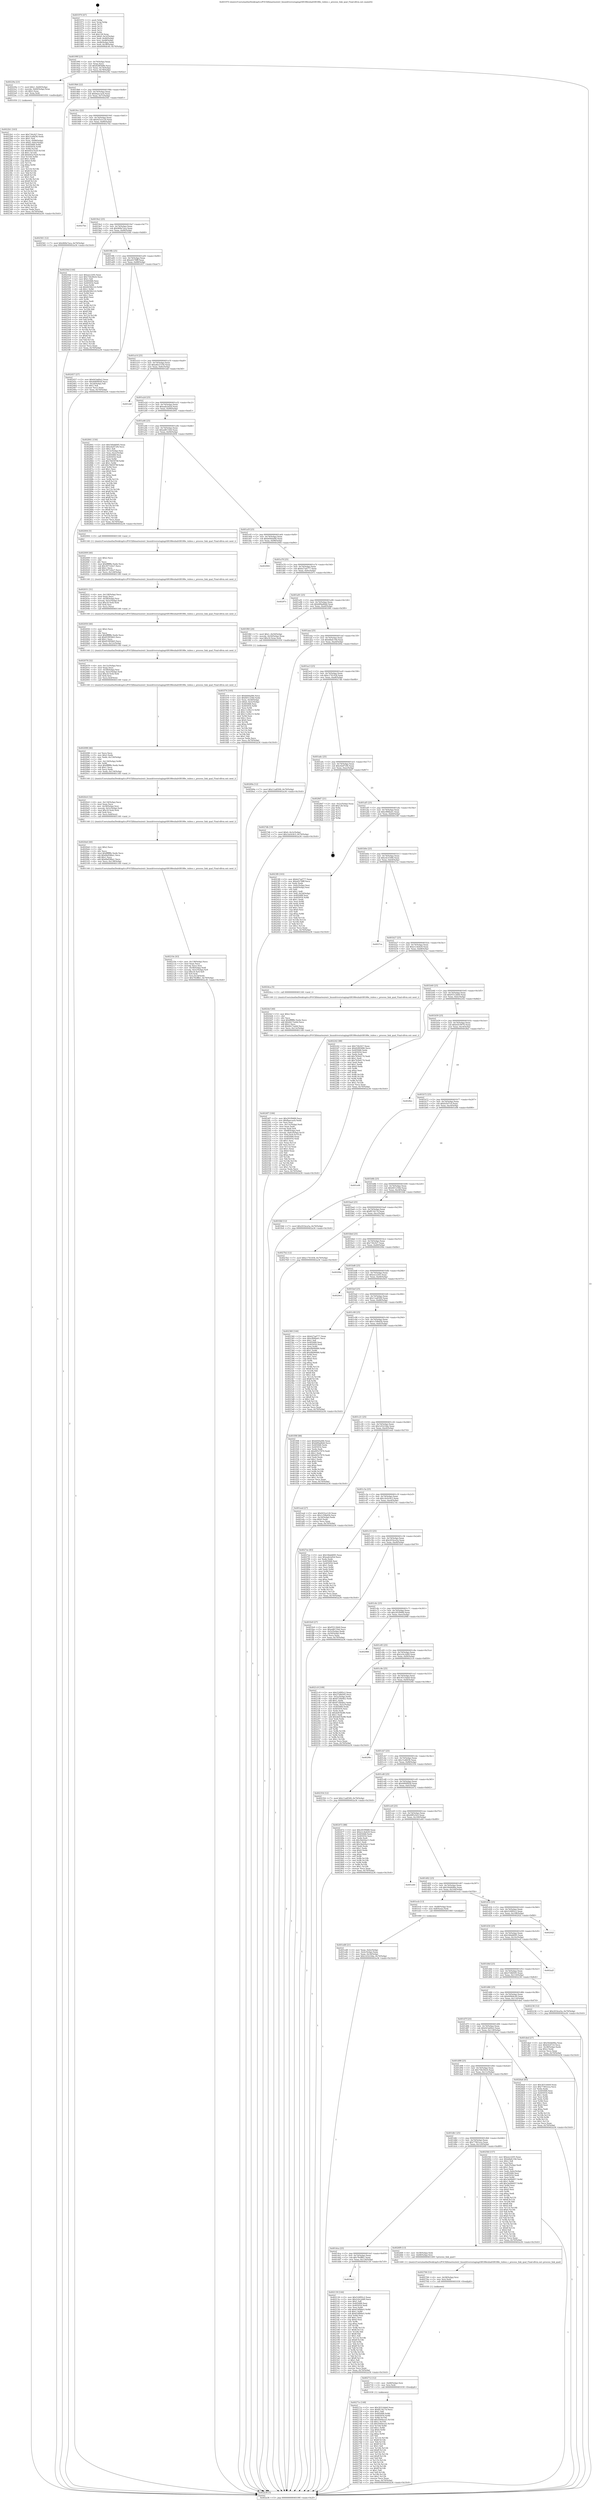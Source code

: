 digraph "0x401970" {
  label = "0x401970 (/mnt/c/Users/mathe/Desktop/tcc/POCII/binaries/extr_linuxdriversstagingrtl8188euhalrtl8188e_rxdesc.c_process_link_qual_Final-ollvm.out::main(0))"
  labelloc = "t"
  node[shape=record]

  Entry [label="",width=0.3,height=0.3,shape=circle,fillcolor=black,style=filled]
  "0x40199f" [label="{
     0x40199f [23]\l
     | [instrs]\l
     &nbsp;&nbsp;0x40199f \<+3\>: mov -0x70(%rbp),%eax\l
     &nbsp;&nbsp;0x4019a2 \<+2\>: mov %eax,%ecx\l
     &nbsp;&nbsp;0x4019a4 \<+6\>: sub $0x82f85686,%ecx\l
     &nbsp;&nbsp;0x4019aa \<+3\>: mov %eax,-0x74(%rbp)\l
     &nbsp;&nbsp;0x4019ad \<+3\>: mov %ecx,-0x78(%rbp)\l
     &nbsp;&nbsp;0x4019b0 \<+6\>: je 000000000040229a \<main+0x92a\>\l
  }"]
  "0x40229a" [label="{
     0x40229a [23]\l
     | [instrs]\l
     &nbsp;&nbsp;0x40229a \<+7\>: movl $0x1,-0x60(%rbp)\l
     &nbsp;&nbsp;0x4022a1 \<+4\>: movslq -0x60(%rbp),%rax\l
     &nbsp;&nbsp;0x4022a5 \<+4\>: shl $0x3,%rax\l
     &nbsp;&nbsp;0x4022a9 \<+3\>: mov %rax,%rdi\l
     &nbsp;&nbsp;0x4022ac \<+5\>: call 0000000000401050 \<malloc@plt\>\l
     | [calls]\l
     &nbsp;&nbsp;0x401050 \{1\} (unknown)\l
  }"]
  "0x4019b6" [label="{
     0x4019b6 [22]\l
     | [instrs]\l
     &nbsp;&nbsp;0x4019b6 \<+5\>: jmp 00000000004019bb \<main+0x4b\>\l
     &nbsp;&nbsp;0x4019bb \<+3\>: mov -0x74(%rbp),%eax\l
     &nbsp;&nbsp;0x4019be \<+5\>: sub $0x8aaccacb,%eax\l
     &nbsp;&nbsp;0x4019c3 \<+3\>: mov %eax,-0x7c(%rbp)\l
     &nbsp;&nbsp;0x4019c6 \<+6\>: je 0000000000402561 \<main+0xbf1\>\l
  }"]
  Exit [label="",width=0.3,height=0.3,shape=circle,fillcolor=black,style=filled,peripheries=2]
  "0x402561" [label="{
     0x402561 [12]\l
     | [instrs]\l
     &nbsp;&nbsp;0x402561 \<+7\>: movl $0x969e7aca,-0x70(%rbp)\l
     &nbsp;&nbsp;0x402568 \<+5\>: jmp 0000000000402a36 \<main+0x10c6\>\l
  }"]
  "0x4019cc" [label="{
     0x4019cc [22]\l
     | [instrs]\l
     &nbsp;&nbsp;0x4019cc \<+5\>: jmp 00000000004019d1 \<main+0x61\>\l
     &nbsp;&nbsp;0x4019d1 \<+3\>: mov -0x74(%rbp),%eax\l
     &nbsp;&nbsp;0x4019d4 \<+5\>: sub $0x925ce120,%eax\l
     &nbsp;&nbsp;0x4019d9 \<+3\>: mov %eax,-0x80(%rbp)\l
     &nbsp;&nbsp;0x4019dc \<+6\>: je 00000000004027be \<main+0xe4e\>\l
  }"]
  "0x40271e" [label="{
     0x40271e [148]\l
     | [instrs]\l
     &nbsp;&nbsp;0x40271e \<+5\>: mov $0x30314de8,%eax\l
     &nbsp;&nbsp;0x402723 \<+5\>: mov $0xff13417d,%ecx\l
     &nbsp;&nbsp;0x402728 \<+2\>: mov $0x1,%dl\l
     &nbsp;&nbsp;0x40272a \<+8\>: mov 0x405068,%r8d\l
     &nbsp;&nbsp;0x402732 \<+8\>: mov 0x405054,%r9d\l
     &nbsp;&nbsp;0x40273a \<+3\>: mov %r8d,%r10d\l
     &nbsp;&nbsp;0x40273d \<+7\>: add $0x5044ece5,%r10d\l
     &nbsp;&nbsp;0x402744 \<+4\>: sub $0x1,%r10d\l
     &nbsp;&nbsp;0x402748 \<+7\>: sub $0x5044ece5,%r10d\l
     &nbsp;&nbsp;0x40274f \<+4\>: imul %r10d,%r8d\l
     &nbsp;&nbsp;0x402753 \<+4\>: and $0x1,%r8d\l
     &nbsp;&nbsp;0x402757 \<+4\>: cmp $0x0,%r8d\l
     &nbsp;&nbsp;0x40275b \<+4\>: sete %r11b\l
     &nbsp;&nbsp;0x40275f \<+4\>: cmp $0xa,%r9d\l
     &nbsp;&nbsp;0x402763 \<+3\>: setl %bl\l
     &nbsp;&nbsp;0x402766 \<+3\>: mov %r11b,%r14b\l
     &nbsp;&nbsp;0x402769 \<+4\>: xor $0xff,%r14b\l
     &nbsp;&nbsp;0x40276d \<+3\>: mov %bl,%r15b\l
     &nbsp;&nbsp;0x402770 \<+4\>: xor $0xff,%r15b\l
     &nbsp;&nbsp;0x402774 \<+3\>: xor $0x1,%dl\l
     &nbsp;&nbsp;0x402777 \<+3\>: mov %r14b,%r12b\l
     &nbsp;&nbsp;0x40277a \<+4\>: and $0xff,%r12b\l
     &nbsp;&nbsp;0x40277e \<+3\>: and %dl,%r11b\l
     &nbsp;&nbsp;0x402781 \<+3\>: mov %r15b,%r13b\l
     &nbsp;&nbsp;0x402784 \<+4\>: and $0xff,%r13b\l
     &nbsp;&nbsp;0x402788 \<+2\>: and %dl,%bl\l
     &nbsp;&nbsp;0x40278a \<+3\>: or %r11b,%r12b\l
     &nbsp;&nbsp;0x40278d \<+3\>: or %bl,%r13b\l
     &nbsp;&nbsp;0x402790 \<+3\>: xor %r13b,%r12b\l
     &nbsp;&nbsp;0x402793 \<+3\>: or %r15b,%r14b\l
     &nbsp;&nbsp;0x402796 \<+4\>: xor $0xff,%r14b\l
     &nbsp;&nbsp;0x40279a \<+3\>: or $0x1,%dl\l
     &nbsp;&nbsp;0x40279d \<+3\>: and %dl,%r14b\l
     &nbsp;&nbsp;0x4027a0 \<+3\>: or %r14b,%r12b\l
     &nbsp;&nbsp;0x4027a3 \<+4\>: test $0x1,%r12b\l
     &nbsp;&nbsp;0x4027a7 \<+3\>: cmovne %ecx,%eax\l
     &nbsp;&nbsp;0x4027aa \<+3\>: mov %eax,-0x70(%rbp)\l
     &nbsp;&nbsp;0x4027ad \<+5\>: jmp 0000000000402a36 \<main+0x10c6\>\l
  }"]
  "0x4027be" [label="{
     0x4027be\l
  }", style=dashed]
  "0x4019e2" [label="{
     0x4019e2 [25]\l
     | [instrs]\l
     &nbsp;&nbsp;0x4019e2 \<+5\>: jmp 00000000004019e7 \<main+0x77\>\l
     &nbsp;&nbsp;0x4019e7 \<+3\>: mov -0x74(%rbp),%eax\l
     &nbsp;&nbsp;0x4019ea \<+5\>: sub $0x969e7aca,%eax\l
     &nbsp;&nbsp;0x4019ef \<+6\>: mov %eax,-0x84(%rbp)\l
     &nbsp;&nbsp;0x4019f5 \<+6\>: je 000000000040256d \<main+0xbfd\>\l
  }"]
  "0x402712" [label="{
     0x402712 [12]\l
     | [instrs]\l
     &nbsp;&nbsp;0x402712 \<+4\>: mov -0x68(%rbp),%rsi\l
     &nbsp;&nbsp;0x402716 \<+3\>: mov %rsi,%rdi\l
     &nbsp;&nbsp;0x402719 \<+5\>: call 0000000000401030 \<free@plt\>\l
     | [calls]\l
     &nbsp;&nbsp;0x401030 \{1\} (unknown)\l
  }"]
  "0x40256d" [label="{
     0x40256d [144]\l
     | [instrs]\l
     &nbsp;&nbsp;0x40256d \<+5\>: mov $0xeec2205,%eax\l
     &nbsp;&nbsp;0x402572 \<+5\>: mov $0x756c9424,%ecx\l
     &nbsp;&nbsp;0x402577 \<+2\>: mov $0x1,%dl\l
     &nbsp;&nbsp;0x402579 \<+7\>: mov 0x405068,%esi\l
     &nbsp;&nbsp;0x402580 \<+7\>: mov 0x405054,%edi\l
     &nbsp;&nbsp;0x402587 \<+3\>: mov %esi,%r8d\l
     &nbsp;&nbsp;0x40258a \<+7\>: sub $0x8d36b122,%r8d\l
     &nbsp;&nbsp;0x402591 \<+4\>: sub $0x1,%r8d\l
     &nbsp;&nbsp;0x402595 \<+7\>: add $0x8d36b122,%r8d\l
     &nbsp;&nbsp;0x40259c \<+4\>: imul %r8d,%esi\l
     &nbsp;&nbsp;0x4025a0 \<+3\>: and $0x1,%esi\l
     &nbsp;&nbsp;0x4025a3 \<+3\>: cmp $0x0,%esi\l
     &nbsp;&nbsp;0x4025a6 \<+4\>: sete %r9b\l
     &nbsp;&nbsp;0x4025aa \<+3\>: cmp $0xa,%edi\l
     &nbsp;&nbsp;0x4025ad \<+4\>: setl %r10b\l
     &nbsp;&nbsp;0x4025b1 \<+3\>: mov %r9b,%r11b\l
     &nbsp;&nbsp;0x4025b4 \<+4\>: xor $0xff,%r11b\l
     &nbsp;&nbsp;0x4025b8 \<+3\>: mov %r10b,%bl\l
     &nbsp;&nbsp;0x4025bb \<+3\>: xor $0xff,%bl\l
     &nbsp;&nbsp;0x4025be \<+3\>: xor $0x1,%dl\l
     &nbsp;&nbsp;0x4025c1 \<+3\>: mov %r11b,%r14b\l
     &nbsp;&nbsp;0x4025c4 \<+4\>: and $0xff,%r14b\l
     &nbsp;&nbsp;0x4025c8 \<+3\>: and %dl,%r9b\l
     &nbsp;&nbsp;0x4025cb \<+3\>: mov %bl,%r15b\l
     &nbsp;&nbsp;0x4025ce \<+4\>: and $0xff,%r15b\l
     &nbsp;&nbsp;0x4025d2 \<+3\>: and %dl,%r10b\l
     &nbsp;&nbsp;0x4025d5 \<+3\>: or %r9b,%r14b\l
     &nbsp;&nbsp;0x4025d8 \<+3\>: or %r10b,%r15b\l
     &nbsp;&nbsp;0x4025db \<+3\>: xor %r15b,%r14b\l
     &nbsp;&nbsp;0x4025de \<+3\>: or %bl,%r11b\l
     &nbsp;&nbsp;0x4025e1 \<+4\>: xor $0xff,%r11b\l
     &nbsp;&nbsp;0x4025e5 \<+3\>: or $0x1,%dl\l
     &nbsp;&nbsp;0x4025e8 \<+3\>: and %dl,%r11b\l
     &nbsp;&nbsp;0x4025eb \<+3\>: or %r11b,%r14b\l
     &nbsp;&nbsp;0x4025ee \<+4\>: test $0x1,%r14b\l
     &nbsp;&nbsp;0x4025f2 \<+3\>: cmovne %ecx,%eax\l
     &nbsp;&nbsp;0x4025f5 \<+3\>: mov %eax,-0x70(%rbp)\l
     &nbsp;&nbsp;0x4025f8 \<+5\>: jmp 0000000000402a36 \<main+0x10c6\>\l
  }"]
  "0x4019fb" [label="{
     0x4019fb [25]\l
     | [instrs]\l
     &nbsp;&nbsp;0x4019fb \<+5\>: jmp 0000000000401a00 \<main+0x90\>\l
     &nbsp;&nbsp;0x401a00 \<+3\>: mov -0x74(%rbp),%eax\l
     &nbsp;&nbsp;0x401a03 \<+5\>: sub $0xa0278fff,%eax\l
     &nbsp;&nbsp;0x401a08 \<+6\>: mov %eax,-0x88(%rbp)\l
     &nbsp;&nbsp;0x401a0e \<+6\>: je 0000000000402457 \<main+0xae7\>\l
  }"]
  "0x402706" [label="{
     0x402706 [12]\l
     | [instrs]\l
     &nbsp;&nbsp;0x402706 \<+4\>: mov -0x58(%rbp),%rsi\l
     &nbsp;&nbsp;0x40270a \<+3\>: mov %rsi,%rdi\l
     &nbsp;&nbsp;0x40270d \<+5\>: call 0000000000401030 \<free@plt\>\l
     | [calls]\l
     &nbsp;&nbsp;0x401030 \{1\} (unknown)\l
  }"]
  "0x402457" [label="{
     0x402457 [27]\l
     | [instrs]\l
     &nbsp;&nbsp;0x402457 \<+5\>: mov $0x643a60e2,%eax\l
     &nbsp;&nbsp;0x40245c \<+5\>: mov $0x4060f928,%ecx\l
     &nbsp;&nbsp;0x402461 \<+3\>: mov -0x2d(%rbp),%dl\l
     &nbsp;&nbsp;0x402464 \<+3\>: test $0x1,%dl\l
     &nbsp;&nbsp;0x402467 \<+3\>: cmovne %ecx,%eax\l
     &nbsp;&nbsp;0x40246a \<+3\>: mov %eax,-0x70(%rbp)\l
     &nbsp;&nbsp;0x40246d \<+5\>: jmp 0000000000402a36 \<main+0x10c6\>\l
  }"]
  "0x401a14" [label="{
     0x401a14 [25]\l
     | [instrs]\l
     &nbsp;&nbsp;0x401a14 \<+5\>: jmp 0000000000401a19 \<main+0xa9\>\l
     &nbsp;&nbsp;0x401a19 \<+3\>: mov -0x74(%rbp),%eax\l
     &nbsp;&nbsp;0x401a1c \<+5\>: sub $0xa8e21556,%eax\l
     &nbsp;&nbsp;0x401a21 \<+6\>: mov %eax,-0x8c(%rbp)\l
     &nbsp;&nbsp;0x401a27 \<+6\>: je 0000000000401ebf \<main+0x54f\>\l
  }"]
  "0x4024f7" [label="{
     0x4024f7 [106]\l
     | [instrs]\l
     &nbsp;&nbsp;0x4024f7 \<+5\>: mov $0x291f9489,%ecx\l
     &nbsp;&nbsp;0x4024fc \<+5\>: mov $0x8aaccacb,%edx\l
     &nbsp;&nbsp;0x402501 \<+2\>: xor %esi,%esi\l
     &nbsp;&nbsp;0x402503 \<+6\>: mov -0x13c(%rbp),%edi\l
     &nbsp;&nbsp;0x402509 \<+3\>: imul %eax,%edi\l
     &nbsp;&nbsp;0x40250c \<+3\>: movslq %edi,%r8\l
     &nbsp;&nbsp;0x40250f \<+4\>: mov -0x68(%rbp),%r9\l
     &nbsp;&nbsp;0x402513 \<+4\>: movslq -0x6c(%rbp),%r10\l
     &nbsp;&nbsp;0x402517 \<+4\>: mov %r8,(%r9,%r10,8)\l
     &nbsp;&nbsp;0x40251b \<+7\>: mov 0x405068,%eax\l
     &nbsp;&nbsp;0x402522 \<+7\>: mov 0x405054,%edi\l
     &nbsp;&nbsp;0x402529 \<+3\>: sub $0x1,%esi\l
     &nbsp;&nbsp;0x40252c \<+3\>: mov %eax,%r11d\l
     &nbsp;&nbsp;0x40252f \<+3\>: add %esi,%r11d\l
     &nbsp;&nbsp;0x402532 \<+4\>: imul %r11d,%eax\l
     &nbsp;&nbsp;0x402536 \<+3\>: and $0x1,%eax\l
     &nbsp;&nbsp;0x402539 \<+3\>: cmp $0x0,%eax\l
     &nbsp;&nbsp;0x40253c \<+3\>: sete %bl\l
     &nbsp;&nbsp;0x40253f \<+3\>: cmp $0xa,%edi\l
     &nbsp;&nbsp;0x402542 \<+4\>: setl %r14b\l
     &nbsp;&nbsp;0x402546 \<+3\>: mov %bl,%r15b\l
     &nbsp;&nbsp;0x402549 \<+3\>: and %r14b,%r15b\l
     &nbsp;&nbsp;0x40254c \<+3\>: xor %r14b,%bl\l
     &nbsp;&nbsp;0x40254f \<+3\>: or %bl,%r15b\l
     &nbsp;&nbsp;0x402552 \<+4\>: test $0x1,%r15b\l
     &nbsp;&nbsp;0x402556 \<+3\>: cmovne %edx,%ecx\l
     &nbsp;&nbsp;0x402559 \<+3\>: mov %ecx,-0x70(%rbp)\l
     &nbsp;&nbsp;0x40255c \<+5\>: jmp 0000000000402a36 \<main+0x10c6\>\l
  }"]
  "0x401ebf" [label="{
     0x401ebf\l
  }", style=dashed]
  "0x401a2d" [label="{
     0x401a2d [25]\l
     | [instrs]\l
     &nbsp;&nbsp;0x401a2d \<+5\>: jmp 0000000000401a32 \<main+0xc2\>\l
     &nbsp;&nbsp;0x401a32 \<+3\>: mov -0x74(%rbp),%eax\l
     &nbsp;&nbsp;0x401a35 \<+5\>: sub $0xaab2af2d,%eax\l
     &nbsp;&nbsp;0x401a3a \<+6\>: mov %eax,-0x90(%rbp)\l
     &nbsp;&nbsp;0x401a40 \<+6\>: je 0000000000402841 \<main+0xed1\>\l
  }"]
  "0x4024cf" [label="{
     0x4024cf [40]\l
     | [instrs]\l
     &nbsp;&nbsp;0x4024cf \<+5\>: mov $0x2,%ecx\l
     &nbsp;&nbsp;0x4024d4 \<+1\>: cltd\l
     &nbsp;&nbsp;0x4024d5 \<+2\>: idiv %ecx\l
     &nbsp;&nbsp;0x4024d7 \<+6\>: imul $0xfffffffe,%edx,%ecx\l
     &nbsp;&nbsp;0x4024dd \<+6\>: add $0xbb17ee6d,%ecx\l
     &nbsp;&nbsp;0x4024e3 \<+3\>: add $0x1,%ecx\l
     &nbsp;&nbsp;0x4024e6 \<+6\>: sub $0xbb17ee6d,%ecx\l
     &nbsp;&nbsp;0x4024ec \<+6\>: mov %ecx,-0x13c(%rbp)\l
     &nbsp;&nbsp;0x4024f2 \<+5\>: call 0000000000401160 \<next_i\>\l
     | [calls]\l
     &nbsp;&nbsp;0x401160 \{1\} (/mnt/c/Users/mathe/Desktop/tcc/POCII/binaries/extr_linuxdriversstagingrtl8188euhalrtl8188e_rxdesc.c_process_link_qual_Final-ollvm.out::next_i)\l
  }"]
  "0x402841" [label="{
     0x402841 [150]\l
     | [instrs]\l
     &nbsp;&nbsp;0x402841 \<+5\>: mov $0x54bdd095,%eax\l
     &nbsp;&nbsp;0x402846 \<+5\>: mov $0xc6a972f4,%ecx\l
     &nbsp;&nbsp;0x40284b \<+2\>: mov $0x1,%dl\l
     &nbsp;&nbsp;0x40284d \<+3\>: mov -0x3c(%rbp),%esi\l
     &nbsp;&nbsp;0x402850 \<+3\>: mov %esi,-0x2c(%rbp)\l
     &nbsp;&nbsp;0x402853 \<+7\>: mov 0x405068,%esi\l
     &nbsp;&nbsp;0x40285a \<+7\>: mov 0x405054,%edi\l
     &nbsp;&nbsp;0x402861 \<+3\>: mov %esi,%r8d\l
     &nbsp;&nbsp;0x402864 \<+7\>: sub $0x7665978f,%r8d\l
     &nbsp;&nbsp;0x40286b \<+4\>: sub $0x1,%r8d\l
     &nbsp;&nbsp;0x40286f \<+7\>: add $0x7665978f,%r8d\l
     &nbsp;&nbsp;0x402876 \<+4\>: imul %r8d,%esi\l
     &nbsp;&nbsp;0x40287a \<+3\>: and $0x1,%esi\l
     &nbsp;&nbsp;0x40287d \<+3\>: cmp $0x0,%esi\l
     &nbsp;&nbsp;0x402880 \<+4\>: sete %r9b\l
     &nbsp;&nbsp;0x402884 \<+3\>: cmp $0xa,%edi\l
     &nbsp;&nbsp;0x402887 \<+4\>: setl %r10b\l
     &nbsp;&nbsp;0x40288b \<+3\>: mov %r9b,%r11b\l
     &nbsp;&nbsp;0x40288e \<+4\>: xor $0xff,%r11b\l
     &nbsp;&nbsp;0x402892 \<+3\>: mov %r10b,%bl\l
     &nbsp;&nbsp;0x402895 \<+3\>: xor $0xff,%bl\l
     &nbsp;&nbsp;0x402898 \<+3\>: xor $0x1,%dl\l
     &nbsp;&nbsp;0x40289b \<+3\>: mov %r11b,%r14b\l
     &nbsp;&nbsp;0x40289e \<+4\>: and $0xff,%r14b\l
     &nbsp;&nbsp;0x4028a2 \<+3\>: and %dl,%r9b\l
     &nbsp;&nbsp;0x4028a5 \<+3\>: mov %bl,%r15b\l
     &nbsp;&nbsp;0x4028a8 \<+4\>: and $0xff,%r15b\l
     &nbsp;&nbsp;0x4028ac \<+3\>: and %dl,%r10b\l
     &nbsp;&nbsp;0x4028af \<+3\>: or %r9b,%r14b\l
     &nbsp;&nbsp;0x4028b2 \<+3\>: or %r10b,%r15b\l
     &nbsp;&nbsp;0x4028b5 \<+3\>: xor %r15b,%r14b\l
     &nbsp;&nbsp;0x4028b8 \<+3\>: or %bl,%r11b\l
     &nbsp;&nbsp;0x4028bb \<+4\>: xor $0xff,%r11b\l
     &nbsp;&nbsp;0x4028bf \<+3\>: or $0x1,%dl\l
     &nbsp;&nbsp;0x4028c2 \<+3\>: and %dl,%r11b\l
     &nbsp;&nbsp;0x4028c5 \<+3\>: or %r11b,%r14b\l
     &nbsp;&nbsp;0x4028c8 \<+4\>: test $0x1,%r14b\l
     &nbsp;&nbsp;0x4028cc \<+3\>: cmovne %ecx,%eax\l
     &nbsp;&nbsp;0x4028cf \<+3\>: mov %eax,-0x70(%rbp)\l
     &nbsp;&nbsp;0x4028d2 \<+5\>: jmp 0000000000402a36 \<main+0x10c6\>\l
  }"]
  "0x401a46" [label="{
     0x401a46 [25]\l
     | [instrs]\l
     &nbsp;&nbsp;0x401a46 \<+5\>: jmp 0000000000401a4b \<main+0xdb\>\l
     &nbsp;&nbsp;0x401a4b \<+3\>: mov -0x74(%rbp),%eax\l
     &nbsp;&nbsp;0x401a4e \<+5\>: sub $0xad811fe6,%eax\l
     &nbsp;&nbsp;0x401a53 \<+6\>: mov %eax,-0x94(%rbp)\l
     &nbsp;&nbsp;0x401a59 \<+6\>: je 0000000000402004 \<main+0x694\>\l
  }"]
  "0x4022b1" [label="{
     0x4022b1 [163]\l
     | [instrs]\l
     &nbsp;&nbsp;0x4022b1 \<+5\>: mov $0x730c927,%ecx\l
     &nbsp;&nbsp;0x4022b6 \<+5\>: mov $0x31afbf36,%edx\l
     &nbsp;&nbsp;0x4022bb \<+3\>: mov $0x1,%sil\l
     &nbsp;&nbsp;0x4022be \<+4\>: mov %rax,-0x68(%rbp)\l
     &nbsp;&nbsp;0x4022c2 \<+7\>: movl $0x0,-0x6c(%rbp)\l
     &nbsp;&nbsp;0x4022c9 \<+8\>: mov 0x405068,%r8d\l
     &nbsp;&nbsp;0x4022d1 \<+8\>: mov 0x405054,%r9d\l
     &nbsp;&nbsp;0x4022d9 \<+3\>: mov %r8d,%r10d\l
     &nbsp;&nbsp;0x4022dc \<+7\>: sub $0x645a7b29,%r10d\l
     &nbsp;&nbsp;0x4022e3 \<+4\>: sub $0x1,%r10d\l
     &nbsp;&nbsp;0x4022e7 \<+7\>: add $0x645a7b29,%r10d\l
     &nbsp;&nbsp;0x4022ee \<+4\>: imul %r10d,%r8d\l
     &nbsp;&nbsp;0x4022f2 \<+4\>: and $0x1,%r8d\l
     &nbsp;&nbsp;0x4022f6 \<+4\>: cmp $0x0,%r8d\l
     &nbsp;&nbsp;0x4022fa \<+4\>: sete %r11b\l
     &nbsp;&nbsp;0x4022fe \<+4\>: cmp $0xa,%r9d\l
     &nbsp;&nbsp;0x402302 \<+3\>: setl %bl\l
     &nbsp;&nbsp;0x402305 \<+3\>: mov %r11b,%r14b\l
     &nbsp;&nbsp;0x402308 \<+4\>: xor $0xff,%r14b\l
     &nbsp;&nbsp;0x40230c \<+3\>: mov %bl,%r15b\l
     &nbsp;&nbsp;0x40230f \<+4\>: xor $0xff,%r15b\l
     &nbsp;&nbsp;0x402313 \<+4\>: xor $0x1,%sil\l
     &nbsp;&nbsp;0x402317 \<+3\>: mov %r14b,%r12b\l
     &nbsp;&nbsp;0x40231a \<+4\>: and $0xff,%r12b\l
     &nbsp;&nbsp;0x40231e \<+3\>: and %sil,%r11b\l
     &nbsp;&nbsp;0x402321 \<+3\>: mov %r15b,%r13b\l
     &nbsp;&nbsp;0x402324 \<+4\>: and $0xff,%r13b\l
     &nbsp;&nbsp;0x402328 \<+3\>: and %sil,%bl\l
     &nbsp;&nbsp;0x40232b \<+3\>: or %r11b,%r12b\l
     &nbsp;&nbsp;0x40232e \<+3\>: or %bl,%r13b\l
     &nbsp;&nbsp;0x402331 \<+3\>: xor %r13b,%r12b\l
     &nbsp;&nbsp;0x402334 \<+3\>: or %r15b,%r14b\l
     &nbsp;&nbsp;0x402337 \<+4\>: xor $0xff,%r14b\l
     &nbsp;&nbsp;0x40233b \<+4\>: or $0x1,%sil\l
     &nbsp;&nbsp;0x40233f \<+3\>: and %sil,%r14b\l
     &nbsp;&nbsp;0x402342 \<+3\>: or %r14b,%r12b\l
     &nbsp;&nbsp;0x402345 \<+4\>: test $0x1,%r12b\l
     &nbsp;&nbsp;0x402349 \<+3\>: cmovne %edx,%ecx\l
     &nbsp;&nbsp;0x40234c \<+3\>: mov %ecx,-0x70(%rbp)\l
     &nbsp;&nbsp;0x40234f \<+5\>: jmp 0000000000402a36 \<main+0x10c6\>\l
  }"]
  "0x402004" [label="{
     0x402004 [5]\l
     | [instrs]\l
     &nbsp;&nbsp;0x402004 \<+5\>: call 0000000000401160 \<next_i\>\l
     | [calls]\l
     &nbsp;&nbsp;0x401160 \{1\} (/mnt/c/Users/mathe/Desktop/tcc/POCII/binaries/extr_linuxdriversstagingrtl8188euhalrtl8188e_rxdesc.c_process_link_qual_Final-ollvm.out::next_i)\l
  }"]
  "0x401a5f" [label="{
     0x401a5f [25]\l
     | [instrs]\l
     &nbsp;&nbsp;0x401a5f \<+5\>: jmp 0000000000401a64 \<main+0xf4\>\l
     &nbsp;&nbsp;0x401a64 \<+3\>: mov -0x74(%rbp),%eax\l
     &nbsp;&nbsp;0x401a67 \<+5\>: sub $0xb044af46,%eax\l
     &nbsp;&nbsp;0x401a6c \<+6\>: mov %eax,-0x98(%rbp)\l
     &nbsp;&nbsp;0x401a72 \<+6\>: je 0000000000402904 \<main+0xf94\>\l
  }"]
  "0x401de3" [label="{
     0x401de3\l
  }", style=dashed]
  "0x402904" [label="{
     0x402904\l
  }", style=dashed]
  "0x401a78" [label="{
     0x401a78 [25]\l
     | [instrs]\l
     &nbsp;&nbsp;0x401a78 \<+5\>: jmp 0000000000401a7d \<main+0x10d\>\l
     &nbsp;&nbsp;0x401a7d \<+3\>: mov -0x74(%rbp),%eax\l
     &nbsp;&nbsp;0x401a80 \<+5\>: sub $0xb27ad777,%eax\l
     &nbsp;&nbsp;0x401a85 \<+6\>: mov %eax,-0x9c(%rbp)\l
     &nbsp;&nbsp;0x401a8b \<+6\>: je 000000000040297c \<main+0x100c\>\l
  }"]
  "0x402139" [label="{
     0x402139 [144]\l
     | [instrs]\l
     &nbsp;&nbsp;0x402139 \<+5\>: mov $0x524f95c2,%eax\l
     &nbsp;&nbsp;0x40213e \<+5\>: mov $0x2c0c2d49,%ecx\l
     &nbsp;&nbsp;0x402143 \<+2\>: mov $0x1,%dl\l
     &nbsp;&nbsp;0x402145 \<+7\>: mov 0x405068,%esi\l
     &nbsp;&nbsp;0x40214c \<+7\>: mov 0x405054,%edi\l
     &nbsp;&nbsp;0x402153 \<+3\>: mov %esi,%r8d\l
     &nbsp;&nbsp;0x402156 \<+7\>: add $0x634fbbe5,%r8d\l
     &nbsp;&nbsp;0x40215d \<+4\>: sub $0x1,%r8d\l
     &nbsp;&nbsp;0x402161 \<+7\>: sub $0x634fbbe5,%r8d\l
     &nbsp;&nbsp;0x402168 \<+4\>: imul %r8d,%esi\l
     &nbsp;&nbsp;0x40216c \<+3\>: and $0x1,%esi\l
     &nbsp;&nbsp;0x40216f \<+3\>: cmp $0x0,%esi\l
     &nbsp;&nbsp;0x402172 \<+4\>: sete %r9b\l
     &nbsp;&nbsp;0x402176 \<+3\>: cmp $0xa,%edi\l
     &nbsp;&nbsp;0x402179 \<+4\>: setl %r10b\l
     &nbsp;&nbsp;0x40217d \<+3\>: mov %r9b,%r11b\l
     &nbsp;&nbsp;0x402180 \<+4\>: xor $0xff,%r11b\l
     &nbsp;&nbsp;0x402184 \<+3\>: mov %r10b,%bl\l
     &nbsp;&nbsp;0x402187 \<+3\>: xor $0xff,%bl\l
     &nbsp;&nbsp;0x40218a \<+3\>: xor $0x1,%dl\l
     &nbsp;&nbsp;0x40218d \<+3\>: mov %r11b,%r14b\l
     &nbsp;&nbsp;0x402190 \<+4\>: and $0xff,%r14b\l
     &nbsp;&nbsp;0x402194 \<+3\>: and %dl,%r9b\l
     &nbsp;&nbsp;0x402197 \<+3\>: mov %bl,%r15b\l
     &nbsp;&nbsp;0x40219a \<+4\>: and $0xff,%r15b\l
     &nbsp;&nbsp;0x40219e \<+3\>: and %dl,%r10b\l
     &nbsp;&nbsp;0x4021a1 \<+3\>: or %r9b,%r14b\l
     &nbsp;&nbsp;0x4021a4 \<+3\>: or %r10b,%r15b\l
     &nbsp;&nbsp;0x4021a7 \<+3\>: xor %r15b,%r14b\l
     &nbsp;&nbsp;0x4021aa \<+3\>: or %bl,%r11b\l
     &nbsp;&nbsp;0x4021ad \<+4\>: xor $0xff,%r11b\l
     &nbsp;&nbsp;0x4021b1 \<+3\>: or $0x1,%dl\l
     &nbsp;&nbsp;0x4021b4 \<+3\>: and %dl,%r11b\l
     &nbsp;&nbsp;0x4021b7 \<+3\>: or %r11b,%r14b\l
     &nbsp;&nbsp;0x4021ba \<+4\>: test $0x1,%r14b\l
     &nbsp;&nbsp;0x4021be \<+3\>: cmovne %ecx,%eax\l
     &nbsp;&nbsp;0x4021c1 \<+3\>: mov %eax,-0x70(%rbp)\l
     &nbsp;&nbsp;0x4021c4 \<+5\>: jmp 0000000000402a36 \<main+0x10c6\>\l
  }"]
  "0x40297c" [label="{
     0x40297c\l
  }", style=dashed]
  "0x401a91" [label="{
     0x401a91 [25]\l
     | [instrs]\l
     &nbsp;&nbsp;0x401a91 \<+5\>: jmp 0000000000401a96 \<main+0x126\>\l
     &nbsp;&nbsp;0x401a96 \<+3\>: mov -0x74(%rbp),%eax\l
     &nbsp;&nbsp;0x401a99 \<+5\>: sub $0xb89ad6dd,%eax\l
     &nbsp;&nbsp;0x401a9e \<+6\>: mov %eax,-0xa0(%rbp)\l
     &nbsp;&nbsp;0x401aa4 \<+6\>: je 0000000000401f60 \<main+0x5f0\>\l
  }"]
  "0x401dca" [label="{
     0x401dca [25]\l
     | [instrs]\l
     &nbsp;&nbsp;0x401dca \<+5\>: jmp 0000000000401dcf \<main+0x45f\>\l
     &nbsp;&nbsp;0x401dcf \<+3\>: mov -0x74(%rbp),%eax\l
     &nbsp;&nbsp;0x401dd2 \<+5\>: sub $0x79cfffb1,%eax\l
     &nbsp;&nbsp;0x401dd7 \<+6\>: mov %eax,-0x124(%rbp)\l
     &nbsp;&nbsp;0x401ddd \<+6\>: je 0000000000402139 \<main+0x7c9\>\l
  }"]
  "0x401f60" [label="{
     0x401f60 [20]\l
     | [instrs]\l
     &nbsp;&nbsp;0x401f60 \<+7\>: movl $0x1,-0x50(%rbp)\l
     &nbsp;&nbsp;0x401f67 \<+4\>: movslq -0x50(%rbp),%rax\l
     &nbsp;&nbsp;0x401f6b \<+4\>: imul $0x18,%rax,%rdi\l
     &nbsp;&nbsp;0x401f6f \<+5\>: call 0000000000401050 \<malloc@plt\>\l
     | [calls]\l
     &nbsp;&nbsp;0x401050 \{1\} (unknown)\l
  }"]
  "0x401aaa" [label="{
     0x401aaa [25]\l
     | [instrs]\l
     &nbsp;&nbsp;0x401aaa \<+5\>: jmp 0000000000401aaf \<main+0x13f\>\l
     &nbsp;&nbsp;0x401aaf \<+3\>: mov -0x74(%rbp),%eax\l
     &nbsp;&nbsp;0x401ab2 \<+5\>: sub $0xb8afc19d,%eax\l
     &nbsp;&nbsp;0x401ab7 \<+6\>: mov %eax,-0xa4(%rbp)\l
     &nbsp;&nbsp;0x401abd \<+6\>: je 000000000040269a \<main+0xd2a\>\l
  }"]
  "0x4026f9" [label="{
     0x4026f9 [13]\l
     | [instrs]\l
     &nbsp;&nbsp;0x4026f9 \<+4\>: mov -0x58(%rbp),%rdi\l
     &nbsp;&nbsp;0x4026fd \<+4\>: mov -0x68(%rbp),%rsi\l
     &nbsp;&nbsp;0x402701 \<+5\>: call 0000000000401400 \<process_link_qual\>\l
     | [calls]\l
     &nbsp;&nbsp;0x401400 \{1\} (/mnt/c/Users/mathe/Desktop/tcc/POCII/binaries/extr_linuxdriversstagingrtl8188euhalrtl8188e_rxdesc.c_process_link_qual_Final-ollvm.out::process_link_qual)\l
  }"]
  "0x40269a" [label="{
     0x40269a [12]\l
     | [instrs]\l
     &nbsp;&nbsp;0x40269a \<+7\>: movl $0x11adf309,-0x70(%rbp)\l
     &nbsp;&nbsp;0x4026a1 \<+5\>: jmp 0000000000402a36 \<main+0x10c6\>\l
  }"]
  "0x401ac3" [label="{
     0x401ac3 [25]\l
     | [instrs]\l
     &nbsp;&nbsp;0x401ac3 \<+5\>: jmp 0000000000401ac8 \<main+0x158\>\l
     &nbsp;&nbsp;0x401ac8 \<+3\>: mov -0x74(%rbp),%eax\l
     &nbsp;&nbsp;0x401acb \<+5\>: sub $0xc1761458,%eax\l
     &nbsp;&nbsp;0x401ad0 \<+6\>: mov %eax,-0xa8(%rbp)\l
     &nbsp;&nbsp;0x401ad6 \<+6\>: je 00000000004027db \<main+0xe6b\>\l
  }"]
  "0x401db1" [label="{
     0x401db1 [25]\l
     | [instrs]\l
     &nbsp;&nbsp;0x401db1 \<+5\>: jmp 0000000000401db6 \<main+0x446\>\l
     &nbsp;&nbsp;0x401db6 \<+3\>: mov -0x74(%rbp),%eax\l
     &nbsp;&nbsp;0x401db9 \<+5\>: sub $0x77461eca,%eax\l
     &nbsp;&nbsp;0x401dbe \<+6\>: mov %eax,-0x120(%rbp)\l
     &nbsp;&nbsp;0x401dc4 \<+6\>: je 00000000004026f9 \<main+0xd89\>\l
  }"]
  "0x4027db" [label="{
     0x4027db [19]\l
     | [instrs]\l
     &nbsp;&nbsp;0x4027db \<+7\>: movl $0x0,-0x3c(%rbp)\l
     &nbsp;&nbsp;0x4027e2 \<+7\>: movl $0x1dc0c9c5,-0x70(%rbp)\l
     &nbsp;&nbsp;0x4027e9 \<+5\>: jmp 0000000000402a36 \<main+0x10c6\>\l
  }"]
  "0x401adc" [label="{
     0x401adc [25]\l
     | [instrs]\l
     &nbsp;&nbsp;0x401adc \<+5\>: jmp 0000000000401ae1 \<main+0x171\>\l
     &nbsp;&nbsp;0x401ae1 \<+3\>: mov -0x74(%rbp),%eax\l
     &nbsp;&nbsp;0x401ae4 \<+5\>: sub $0xc6a972f4,%eax\l
     &nbsp;&nbsp;0x401ae9 \<+6\>: mov %eax,-0xac(%rbp)\l
     &nbsp;&nbsp;0x401aef \<+6\>: je 00000000004028d7 \<main+0xf67\>\l
  }"]
  "0x4025fd" [label="{
     0x4025fd [157]\l
     | [instrs]\l
     &nbsp;&nbsp;0x4025fd \<+5\>: mov $0xeec2205,%eax\l
     &nbsp;&nbsp;0x402602 \<+5\>: mov $0xb8afc19d,%ecx\l
     &nbsp;&nbsp;0x402607 \<+2\>: mov $0x1,%dl\l
     &nbsp;&nbsp;0x402609 \<+2\>: xor %esi,%esi\l
     &nbsp;&nbsp;0x40260b \<+3\>: mov -0x6c(%rbp),%edi\l
     &nbsp;&nbsp;0x40260e \<+3\>: sub $0x1,%esi\l
     &nbsp;&nbsp;0x402611 \<+2\>: sub %esi,%edi\l
     &nbsp;&nbsp;0x402613 \<+3\>: mov %edi,-0x6c(%rbp)\l
     &nbsp;&nbsp;0x402616 \<+7\>: mov 0x405068,%esi\l
     &nbsp;&nbsp;0x40261d \<+7\>: mov 0x405054,%edi\l
     &nbsp;&nbsp;0x402624 \<+3\>: mov %esi,%r8d\l
     &nbsp;&nbsp;0x402627 \<+7\>: sub $0x3a00b957,%r8d\l
     &nbsp;&nbsp;0x40262e \<+4\>: sub $0x1,%r8d\l
     &nbsp;&nbsp;0x402632 \<+7\>: add $0x3a00b957,%r8d\l
     &nbsp;&nbsp;0x402639 \<+4\>: imul %r8d,%esi\l
     &nbsp;&nbsp;0x40263d \<+3\>: and $0x1,%esi\l
     &nbsp;&nbsp;0x402640 \<+3\>: cmp $0x0,%esi\l
     &nbsp;&nbsp;0x402643 \<+4\>: sete %r9b\l
     &nbsp;&nbsp;0x402647 \<+3\>: cmp $0xa,%edi\l
     &nbsp;&nbsp;0x40264a \<+4\>: setl %r10b\l
     &nbsp;&nbsp;0x40264e \<+3\>: mov %r9b,%r11b\l
     &nbsp;&nbsp;0x402651 \<+4\>: xor $0xff,%r11b\l
     &nbsp;&nbsp;0x402655 \<+3\>: mov %r10b,%bl\l
     &nbsp;&nbsp;0x402658 \<+3\>: xor $0xff,%bl\l
     &nbsp;&nbsp;0x40265b \<+3\>: xor $0x0,%dl\l
     &nbsp;&nbsp;0x40265e \<+3\>: mov %r11b,%r14b\l
     &nbsp;&nbsp;0x402661 \<+4\>: and $0x0,%r14b\l
     &nbsp;&nbsp;0x402665 \<+3\>: and %dl,%r9b\l
     &nbsp;&nbsp;0x402668 \<+3\>: mov %bl,%r15b\l
     &nbsp;&nbsp;0x40266b \<+4\>: and $0x0,%r15b\l
     &nbsp;&nbsp;0x40266f \<+3\>: and %dl,%r10b\l
     &nbsp;&nbsp;0x402672 \<+3\>: or %r9b,%r14b\l
     &nbsp;&nbsp;0x402675 \<+3\>: or %r10b,%r15b\l
     &nbsp;&nbsp;0x402678 \<+3\>: xor %r15b,%r14b\l
     &nbsp;&nbsp;0x40267b \<+3\>: or %bl,%r11b\l
     &nbsp;&nbsp;0x40267e \<+4\>: xor $0xff,%r11b\l
     &nbsp;&nbsp;0x402682 \<+3\>: or $0x0,%dl\l
     &nbsp;&nbsp;0x402685 \<+3\>: and %dl,%r11b\l
     &nbsp;&nbsp;0x402688 \<+3\>: or %r11b,%r14b\l
     &nbsp;&nbsp;0x40268b \<+4\>: test $0x1,%r14b\l
     &nbsp;&nbsp;0x40268f \<+3\>: cmovne %ecx,%eax\l
     &nbsp;&nbsp;0x402692 \<+3\>: mov %eax,-0x70(%rbp)\l
     &nbsp;&nbsp;0x402695 \<+5\>: jmp 0000000000402a36 \<main+0x10c6\>\l
  }"]
  "0x4028d7" [label="{
     0x4028d7 [21]\l
     | [instrs]\l
     &nbsp;&nbsp;0x4028d7 \<+3\>: mov -0x2c(%rbp),%eax\l
     &nbsp;&nbsp;0x4028da \<+7\>: add $0x128,%rsp\l
     &nbsp;&nbsp;0x4028e1 \<+1\>: pop %rbx\l
     &nbsp;&nbsp;0x4028e2 \<+2\>: pop %r12\l
     &nbsp;&nbsp;0x4028e4 \<+2\>: pop %r13\l
     &nbsp;&nbsp;0x4028e6 \<+2\>: pop %r14\l
     &nbsp;&nbsp;0x4028e8 \<+2\>: pop %r15\l
     &nbsp;&nbsp;0x4028ea \<+1\>: pop %rbp\l
     &nbsp;&nbsp;0x4028eb \<+1\>: ret\l
  }"]
  "0x401af5" [label="{
     0x401af5 [25]\l
     | [instrs]\l
     &nbsp;&nbsp;0x401af5 \<+5\>: jmp 0000000000401afa \<main+0x18a\>\l
     &nbsp;&nbsp;0x401afa \<+3\>: mov -0x74(%rbp),%eax\l
     &nbsp;&nbsp;0x401afd \<+5\>: sub $0xc89fda41,%eax\l
     &nbsp;&nbsp;0x401b02 \<+6\>: mov %eax,-0xb0(%rbp)\l
     &nbsp;&nbsp;0x401b08 \<+6\>: je 00000000004023f0 \<main+0xa80\>\l
  }"]
  "0x401d98" [label="{
     0x401d98 [25]\l
     | [instrs]\l
     &nbsp;&nbsp;0x401d98 \<+5\>: jmp 0000000000401d9d \<main+0x42d\>\l
     &nbsp;&nbsp;0x401d9d \<+3\>: mov -0x74(%rbp),%eax\l
     &nbsp;&nbsp;0x401da0 \<+5\>: sub $0x756c9424,%eax\l
     &nbsp;&nbsp;0x401da5 \<+6\>: mov %eax,-0x11c(%rbp)\l
     &nbsp;&nbsp;0x401dab \<+6\>: je 00000000004025fd \<main+0xc8d\>\l
  }"]
  "0x4023f0" [label="{
     0x4023f0 [103]\l
     | [instrs]\l
     &nbsp;&nbsp;0x4023f0 \<+5\>: mov $0xb27ad777,%eax\l
     &nbsp;&nbsp;0x4023f5 \<+5\>: mov $0xa0278fff,%ecx\l
     &nbsp;&nbsp;0x4023fa \<+2\>: xor %edx,%edx\l
     &nbsp;&nbsp;0x4023fc \<+3\>: mov -0x6c(%rbp),%esi\l
     &nbsp;&nbsp;0x4023ff \<+3\>: cmp -0x60(%rbp),%esi\l
     &nbsp;&nbsp;0x402402 \<+4\>: setl %dil\l
     &nbsp;&nbsp;0x402406 \<+4\>: and $0x1,%dil\l
     &nbsp;&nbsp;0x40240a \<+4\>: mov %dil,-0x2d(%rbp)\l
     &nbsp;&nbsp;0x40240e \<+7\>: mov 0x405068,%esi\l
     &nbsp;&nbsp;0x402415 \<+8\>: mov 0x405054,%r8d\l
     &nbsp;&nbsp;0x40241d \<+3\>: sub $0x1,%edx\l
     &nbsp;&nbsp;0x402420 \<+3\>: mov %esi,%r9d\l
     &nbsp;&nbsp;0x402423 \<+3\>: add %edx,%r9d\l
     &nbsp;&nbsp;0x402426 \<+4\>: imul %r9d,%esi\l
     &nbsp;&nbsp;0x40242a \<+3\>: and $0x1,%esi\l
     &nbsp;&nbsp;0x40242d \<+3\>: cmp $0x0,%esi\l
     &nbsp;&nbsp;0x402430 \<+4\>: sete %dil\l
     &nbsp;&nbsp;0x402434 \<+4\>: cmp $0xa,%r8d\l
     &nbsp;&nbsp;0x402438 \<+4\>: setl %r10b\l
     &nbsp;&nbsp;0x40243c \<+3\>: mov %dil,%r11b\l
     &nbsp;&nbsp;0x40243f \<+3\>: and %r10b,%r11b\l
     &nbsp;&nbsp;0x402442 \<+3\>: xor %r10b,%dil\l
     &nbsp;&nbsp;0x402445 \<+3\>: or %dil,%r11b\l
     &nbsp;&nbsp;0x402448 \<+4\>: test $0x1,%r11b\l
     &nbsp;&nbsp;0x40244c \<+3\>: cmovne %ecx,%eax\l
     &nbsp;&nbsp;0x40244f \<+3\>: mov %eax,-0x70(%rbp)\l
     &nbsp;&nbsp;0x402452 \<+5\>: jmp 0000000000402a36 \<main+0x10c6\>\l
  }"]
  "0x401b0e" [label="{
     0x401b0e [25]\l
     | [instrs]\l
     &nbsp;&nbsp;0x401b0e \<+5\>: jmp 0000000000401b13 \<main+0x1a3\>\l
     &nbsp;&nbsp;0x401b13 \<+3\>: mov -0x74(%rbp),%eax\l
     &nbsp;&nbsp;0x401b16 \<+5\>: sub $0xcfe31066,%eax\l
     &nbsp;&nbsp;0x401b1b \<+6\>: mov %eax,-0xb4(%rbp)\l
     &nbsp;&nbsp;0x401b21 \<+6\>: je 00000000004027ca \<main+0xe5a\>\l
  }"]
  "0x4026a6" [label="{
     0x4026a6 [83]\l
     | [instrs]\l
     &nbsp;&nbsp;0x4026a6 \<+5\>: mov $0x30314de8,%eax\l
     &nbsp;&nbsp;0x4026ab \<+5\>: mov $0x77461eca,%ecx\l
     &nbsp;&nbsp;0x4026b0 \<+2\>: xor %edx,%edx\l
     &nbsp;&nbsp;0x4026b2 \<+7\>: mov 0x405068,%esi\l
     &nbsp;&nbsp;0x4026b9 \<+7\>: mov 0x405054,%edi\l
     &nbsp;&nbsp;0x4026c0 \<+3\>: sub $0x1,%edx\l
     &nbsp;&nbsp;0x4026c3 \<+3\>: mov %esi,%r8d\l
     &nbsp;&nbsp;0x4026c6 \<+3\>: add %edx,%r8d\l
     &nbsp;&nbsp;0x4026c9 \<+4\>: imul %r8d,%esi\l
     &nbsp;&nbsp;0x4026cd \<+3\>: and $0x1,%esi\l
     &nbsp;&nbsp;0x4026d0 \<+3\>: cmp $0x0,%esi\l
     &nbsp;&nbsp;0x4026d3 \<+4\>: sete %r9b\l
     &nbsp;&nbsp;0x4026d7 \<+3\>: cmp $0xa,%edi\l
     &nbsp;&nbsp;0x4026da \<+4\>: setl %r10b\l
     &nbsp;&nbsp;0x4026de \<+3\>: mov %r9b,%r11b\l
     &nbsp;&nbsp;0x4026e1 \<+3\>: and %r10b,%r11b\l
     &nbsp;&nbsp;0x4026e4 \<+3\>: xor %r10b,%r9b\l
     &nbsp;&nbsp;0x4026e7 \<+3\>: or %r9b,%r11b\l
     &nbsp;&nbsp;0x4026ea \<+4\>: test $0x1,%r11b\l
     &nbsp;&nbsp;0x4026ee \<+3\>: cmovne %ecx,%eax\l
     &nbsp;&nbsp;0x4026f1 \<+3\>: mov %eax,-0x70(%rbp)\l
     &nbsp;&nbsp;0x4026f4 \<+5\>: jmp 0000000000402a36 \<main+0x10c6\>\l
  }"]
  "0x4027ca" [label="{
     0x4027ca\l
  }", style=dashed]
  "0x401b27" [label="{
     0x401b27 [25]\l
     | [instrs]\l
     &nbsp;&nbsp;0x401b27 \<+5\>: jmp 0000000000401b2c \<main+0x1bc\>\l
     &nbsp;&nbsp;0x401b2c \<+3\>: mov -0x74(%rbp),%eax\l
     &nbsp;&nbsp;0x401b2f \<+5\>: sub $0xe1c4e629,%eax\l
     &nbsp;&nbsp;0x401b34 \<+6\>: mov %eax,-0xb8(%rbp)\l
     &nbsp;&nbsp;0x401b3a \<+6\>: je 00000000004024ca \<main+0xb5a\>\l
  }"]
  "0x40210e" [label="{
     0x40210e [43]\l
     | [instrs]\l
     &nbsp;&nbsp;0x40210e \<+6\>: mov -0x138(%rbp),%ecx\l
     &nbsp;&nbsp;0x402114 \<+3\>: imul %eax,%ecx\l
     &nbsp;&nbsp;0x402117 \<+3\>: movslq %ecx,%rsi\l
     &nbsp;&nbsp;0x40211a \<+4\>: mov -0x58(%rbp),%rdi\l
     &nbsp;&nbsp;0x40211e \<+4\>: movslq -0x5c(%rbp),%r9\l
     &nbsp;&nbsp;0x402122 \<+4\>: imul $0x18,%r9,%r9\l
     &nbsp;&nbsp;0x402126 \<+3\>: add %r9,%rdi\l
     &nbsp;&nbsp;0x402129 \<+4\>: mov %rsi,0x10(%rdi)\l
     &nbsp;&nbsp;0x40212d \<+7\>: movl $0x79cfffb1,-0x70(%rbp)\l
     &nbsp;&nbsp;0x402134 \<+5\>: jmp 0000000000402a36 \<main+0x10c6\>\l
  }"]
  "0x4024ca" [label="{
     0x4024ca [5]\l
     | [instrs]\l
     &nbsp;&nbsp;0x4024ca \<+5\>: call 0000000000401160 \<next_i\>\l
     | [calls]\l
     &nbsp;&nbsp;0x401160 \{1\} (/mnt/c/Users/mathe/Desktop/tcc/POCII/binaries/extr_linuxdriversstagingrtl8188euhalrtl8188e_rxdesc.c_process_link_qual_Final-ollvm.out::next_i)\l
  }"]
  "0x401b40" [label="{
     0x401b40 [25]\l
     | [instrs]\l
     &nbsp;&nbsp;0x401b40 \<+5\>: jmp 0000000000401b45 \<main+0x1d5\>\l
     &nbsp;&nbsp;0x401b45 \<+3\>: mov -0x74(%rbp),%eax\l
     &nbsp;&nbsp;0x401b48 \<+5\>: sub $0xf5512bb9,%eax\l
     &nbsp;&nbsp;0x401b4d \<+6\>: mov %eax,-0xbc(%rbp)\l
     &nbsp;&nbsp;0x401b53 \<+6\>: je 0000000000402242 \<main+0x8d2\>\l
  }"]
  "0x4020e6" [label="{
     0x4020e6 [40]\l
     | [instrs]\l
     &nbsp;&nbsp;0x4020e6 \<+5\>: mov $0x2,%ecx\l
     &nbsp;&nbsp;0x4020eb \<+1\>: cltd\l
     &nbsp;&nbsp;0x4020ec \<+2\>: idiv %ecx\l
     &nbsp;&nbsp;0x4020ee \<+6\>: imul $0xfffffffe,%edx,%ecx\l
     &nbsp;&nbsp;0x4020f4 \<+6\>: sub $0x6bd586a1,%ecx\l
     &nbsp;&nbsp;0x4020fa \<+3\>: add $0x1,%ecx\l
     &nbsp;&nbsp;0x4020fd \<+6\>: add $0x6bd586a1,%ecx\l
     &nbsp;&nbsp;0x402103 \<+6\>: mov %ecx,-0x138(%rbp)\l
     &nbsp;&nbsp;0x402109 \<+5\>: call 0000000000401160 \<next_i\>\l
     | [calls]\l
     &nbsp;&nbsp;0x401160 \{1\} (/mnt/c/Users/mathe/Desktop/tcc/POCII/binaries/extr_linuxdriversstagingrtl8188euhalrtl8188e_rxdesc.c_process_link_qual_Final-ollvm.out::next_i)\l
  }"]
  "0x402242" [label="{
     0x402242 [88]\l
     | [instrs]\l
     &nbsp;&nbsp;0x402242 \<+5\>: mov $0x730c927,%eax\l
     &nbsp;&nbsp;0x402247 \<+5\>: mov $0x82f85686,%ecx\l
     &nbsp;&nbsp;0x40224c \<+7\>: mov 0x405068,%edx\l
     &nbsp;&nbsp;0x402253 \<+7\>: mov 0x405054,%esi\l
     &nbsp;&nbsp;0x40225a \<+2\>: mov %edx,%edi\l
     &nbsp;&nbsp;0x40225c \<+6\>: add $0x7b5b4174,%edi\l
     &nbsp;&nbsp;0x402262 \<+3\>: sub $0x1,%edi\l
     &nbsp;&nbsp;0x402265 \<+6\>: sub $0x7b5b4174,%edi\l
     &nbsp;&nbsp;0x40226b \<+3\>: imul %edi,%edx\l
     &nbsp;&nbsp;0x40226e \<+3\>: and $0x1,%edx\l
     &nbsp;&nbsp;0x402271 \<+3\>: cmp $0x0,%edx\l
     &nbsp;&nbsp;0x402274 \<+4\>: sete %r8b\l
     &nbsp;&nbsp;0x402278 \<+3\>: cmp $0xa,%esi\l
     &nbsp;&nbsp;0x40227b \<+4\>: setl %r9b\l
     &nbsp;&nbsp;0x40227f \<+3\>: mov %r8b,%r10b\l
     &nbsp;&nbsp;0x402282 \<+3\>: and %r9b,%r10b\l
     &nbsp;&nbsp;0x402285 \<+3\>: xor %r9b,%r8b\l
     &nbsp;&nbsp;0x402288 \<+3\>: or %r8b,%r10b\l
     &nbsp;&nbsp;0x40228b \<+4\>: test $0x1,%r10b\l
     &nbsp;&nbsp;0x40228f \<+3\>: cmovne %ecx,%eax\l
     &nbsp;&nbsp;0x402292 \<+3\>: mov %eax,-0x70(%rbp)\l
     &nbsp;&nbsp;0x402295 \<+5\>: jmp 0000000000402a36 \<main+0x10c6\>\l
  }"]
  "0x401b59" [label="{
     0x401b59 [25]\l
     | [instrs]\l
     &nbsp;&nbsp;0x401b59 \<+5\>: jmp 0000000000401b5e \<main+0x1ee\>\l
     &nbsp;&nbsp;0x401b5e \<+3\>: mov -0x74(%rbp),%eax\l
     &nbsp;&nbsp;0x401b61 \<+5\>: sub $0xfc619070,%eax\l
     &nbsp;&nbsp;0x401b66 \<+6\>: mov %eax,-0xc0(%rbp)\l
     &nbsp;&nbsp;0x401b6c \<+6\>: je 00000000004028ec \<main+0xf7c\>\l
  }"]
  "0x4020c6" [label="{
     0x4020c6 [32]\l
     | [instrs]\l
     &nbsp;&nbsp;0x4020c6 \<+6\>: mov -0x134(%rbp),%ecx\l
     &nbsp;&nbsp;0x4020cc \<+3\>: imul %eax,%ecx\l
     &nbsp;&nbsp;0x4020cf \<+4\>: mov -0x58(%rbp),%rsi\l
     &nbsp;&nbsp;0x4020d3 \<+4\>: movslq -0x5c(%rbp),%rdi\l
     &nbsp;&nbsp;0x4020d7 \<+4\>: imul $0x18,%rdi,%rdi\l
     &nbsp;&nbsp;0x4020db \<+3\>: add %rdi,%rsi\l
     &nbsp;&nbsp;0x4020de \<+3\>: mov %ecx,0x8(%rsi)\l
     &nbsp;&nbsp;0x4020e1 \<+5\>: call 0000000000401160 \<next_i\>\l
     | [calls]\l
     &nbsp;&nbsp;0x401160 \{1\} (/mnt/c/Users/mathe/Desktop/tcc/POCII/binaries/extr_linuxdriversstagingrtl8188euhalrtl8188e_rxdesc.c_process_link_qual_Final-ollvm.out::next_i)\l
  }"]
  "0x4028ec" [label="{
     0x4028ec\l
  }", style=dashed]
  "0x401b72" [label="{
     0x401b72 [25]\l
     | [instrs]\l
     &nbsp;&nbsp;0x401b72 \<+5\>: jmp 0000000000401b77 \<main+0x207\>\l
     &nbsp;&nbsp;0x401b77 \<+3\>: mov -0x74(%rbp),%eax\l
     &nbsp;&nbsp;0x401b7a \<+5\>: sub $0xfcfc67c0,%eax\l
     &nbsp;&nbsp;0x401b7f \<+6\>: mov %eax,-0xc4(%rbp)\l
     &nbsp;&nbsp;0x401b85 \<+6\>: je 0000000000401e08 \<main+0x498\>\l
  }"]
  "0x402098" [label="{
     0x402098 [46]\l
     | [instrs]\l
     &nbsp;&nbsp;0x402098 \<+2\>: xor %ecx,%ecx\l
     &nbsp;&nbsp;0x40209a \<+5\>: mov $0x2,%edx\l
     &nbsp;&nbsp;0x40209f \<+6\>: mov %edx,-0x130(%rbp)\l
     &nbsp;&nbsp;0x4020a5 \<+1\>: cltd\l
     &nbsp;&nbsp;0x4020a6 \<+7\>: mov -0x130(%rbp),%r8d\l
     &nbsp;&nbsp;0x4020ad \<+3\>: idiv %r8d\l
     &nbsp;&nbsp;0x4020b0 \<+6\>: imul $0xfffffffe,%edx,%edx\l
     &nbsp;&nbsp;0x4020b6 \<+3\>: sub $0x1,%ecx\l
     &nbsp;&nbsp;0x4020b9 \<+2\>: sub %ecx,%edx\l
     &nbsp;&nbsp;0x4020bb \<+6\>: mov %edx,-0x134(%rbp)\l
     &nbsp;&nbsp;0x4020c1 \<+5\>: call 0000000000401160 \<next_i\>\l
     | [calls]\l
     &nbsp;&nbsp;0x401160 \{1\} (/mnt/c/Users/mathe/Desktop/tcc/POCII/binaries/extr_linuxdriversstagingrtl8188euhalrtl8188e_rxdesc.c_process_link_qual_Final-ollvm.out::next_i)\l
  }"]
  "0x401e08" [label="{
     0x401e08\l
  }", style=dashed]
  "0x401b8b" [label="{
     0x401b8b [25]\l
     | [instrs]\l
     &nbsp;&nbsp;0x401b8b \<+5\>: jmp 0000000000401b90 \<main+0x220\>\l
     &nbsp;&nbsp;0x401b90 \<+3\>: mov -0x74(%rbp),%eax\l
     &nbsp;&nbsp;0x401b93 \<+5\>: sub $0xfd51258d,%eax\l
     &nbsp;&nbsp;0x401b98 \<+6\>: mov %eax,-0xc8(%rbp)\l
     &nbsp;&nbsp;0x401b9e \<+6\>: je 0000000000401fdd \<main+0x66d\>\l
  }"]
  "0x402078" [label="{
     0x402078 [32]\l
     | [instrs]\l
     &nbsp;&nbsp;0x402078 \<+6\>: mov -0x12c(%rbp),%ecx\l
     &nbsp;&nbsp;0x40207e \<+3\>: imul %eax,%ecx\l
     &nbsp;&nbsp;0x402081 \<+4\>: mov -0x58(%rbp),%rsi\l
     &nbsp;&nbsp;0x402085 \<+4\>: movslq -0x5c(%rbp),%rdi\l
     &nbsp;&nbsp;0x402089 \<+4\>: imul $0x18,%rdi,%rdi\l
     &nbsp;&nbsp;0x40208d \<+3\>: add %rdi,%rsi\l
     &nbsp;&nbsp;0x402090 \<+3\>: mov %ecx,0x4(%rsi)\l
     &nbsp;&nbsp;0x402093 \<+5\>: call 0000000000401160 \<next_i\>\l
     | [calls]\l
     &nbsp;&nbsp;0x401160 \{1\} (/mnt/c/Users/mathe/Desktop/tcc/POCII/binaries/extr_linuxdriversstagingrtl8188euhalrtl8188e_rxdesc.c_process_link_qual_Final-ollvm.out::next_i)\l
  }"]
  "0x401fdd" [label="{
     0x401fdd [12]\l
     | [instrs]\l
     &nbsp;&nbsp;0x401fdd \<+7\>: movl $0x201bca5a,-0x70(%rbp)\l
     &nbsp;&nbsp;0x401fe4 \<+5\>: jmp 0000000000402a36 \<main+0x10c6\>\l
  }"]
  "0x401ba4" [label="{
     0x401ba4 [25]\l
     | [instrs]\l
     &nbsp;&nbsp;0x401ba4 \<+5\>: jmp 0000000000401ba9 \<main+0x239\>\l
     &nbsp;&nbsp;0x401ba9 \<+3\>: mov -0x74(%rbp),%eax\l
     &nbsp;&nbsp;0x401bac \<+5\>: sub $0xff13417d,%eax\l
     &nbsp;&nbsp;0x401bb1 \<+6\>: mov %eax,-0xcc(%rbp)\l
     &nbsp;&nbsp;0x401bb7 \<+6\>: je 00000000004027b2 \<main+0xe42\>\l
  }"]
  "0x402050" [label="{
     0x402050 [40]\l
     | [instrs]\l
     &nbsp;&nbsp;0x402050 \<+5\>: mov $0x2,%ecx\l
     &nbsp;&nbsp;0x402055 \<+1\>: cltd\l
     &nbsp;&nbsp;0x402056 \<+2\>: idiv %ecx\l
     &nbsp;&nbsp;0x402058 \<+6\>: imul $0xfffffffe,%edx,%ecx\l
     &nbsp;&nbsp;0x40205e \<+6\>: sub $0x819958d3,%ecx\l
     &nbsp;&nbsp;0x402064 \<+3\>: add $0x1,%ecx\l
     &nbsp;&nbsp;0x402067 \<+6\>: add $0x819958d3,%ecx\l
     &nbsp;&nbsp;0x40206d \<+6\>: mov %ecx,-0x12c(%rbp)\l
     &nbsp;&nbsp;0x402073 \<+5\>: call 0000000000401160 \<next_i\>\l
     | [calls]\l
     &nbsp;&nbsp;0x401160 \{1\} (/mnt/c/Users/mathe/Desktop/tcc/POCII/binaries/extr_linuxdriversstagingrtl8188euhalrtl8188e_rxdesc.c_process_link_qual_Final-ollvm.out::next_i)\l
  }"]
  "0x4027b2" [label="{
     0x4027b2 [12]\l
     | [instrs]\l
     &nbsp;&nbsp;0x4027b2 \<+7\>: movl $0xc1761458,-0x70(%rbp)\l
     &nbsp;&nbsp;0x4027b9 \<+5\>: jmp 0000000000402a36 \<main+0x10c6\>\l
  }"]
  "0x401bbd" [label="{
     0x401bbd [25]\l
     | [instrs]\l
     &nbsp;&nbsp;0x401bbd \<+5\>: jmp 0000000000401bc2 \<main+0x252\>\l
     &nbsp;&nbsp;0x401bc2 \<+3\>: mov -0x74(%rbp),%eax\l
     &nbsp;&nbsp;0x401bc5 \<+5\>: sub $0x730c927,%eax\l
     &nbsp;&nbsp;0x401bca \<+6\>: mov %eax,-0xd0(%rbp)\l
     &nbsp;&nbsp;0x401bd0 \<+6\>: je 000000000040294e \<main+0xfde\>\l
  }"]
  "0x402031" [label="{
     0x402031 [31]\l
     | [instrs]\l
     &nbsp;&nbsp;0x402031 \<+6\>: mov -0x128(%rbp),%ecx\l
     &nbsp;&nbsp;0x402037 \<+3\>: imul %eax,%ecx\l
     &nbsp;&nbsp;0x40203a \<+4\>: mov -0x58(%rbp),%rsi\l
     &nbsp;&nbsp;0x40203e \<+4\>: movslq -0x5c(%rbp),%rdi\l
     &nbsp;&nbsp;0x402042 \<+4\>: imul $0x18,%rdi,%rdi\l
     &nbsp;&nbsp;0x402046 \<+3\>: add %rdi,%rsi\l
     &nbsp;&nbsp;0x402049 \<+2\>: mov %ecx,(%rsi)\l
     &nbsp;&nbsp;0x40204b \<+5\>: call 0000000000401160 \<next_i\>\l
     | [calls]\l
     &nbsp;&nbsp;0x401160 \{1\} (/mnt/c/Users/mathe/Desktop/tcc/POCII/binaries/extr_linuxdriversstagingrtl8188euhalrtl8188e_rxdesc.c_process_link_qual_Final-ollvm.out::next_i)\l
  }"]
  "0x40294e" [label="{
     0x40294e\l
  }", style=dashed]
  "0x401bd6" [label="{
     0x401bd6 [25]\l
     | [instrs]\l
     &nbsp;&nbsp;0x401bd6 \<+5\>: jmp 0000000000401bdb \<main+0x26b\>\l
     &nbsp;&nbsp;0x401bdb \<+3\>: mov -0x74(%rbp),%eax\l
     &nbsp;&nbsp;0x401bde \<+5\>: sub $0xeec2205,%eax\l
     &nbsp;&nbsp;0x401be3 \<+6\>: mov %eax,-0xd4(%rbp)\l
     &nbsp;&nbsp;0x401be9 \<+6\>: je 00000000004029e5 \<main+0x1075\>\l
  }"]
  "0x402009" [label="{
     0x402009 [40]\l
     | [instrs]\l
     &nbsp;&nbsp;0x402009 \<+5\>: mov $0x2,%ecx\l
     &nbsp;&nbsp;0x40200e \<+1\>: cltd\l
     &nbsp;&nbsp;0x40200f \<+2\>: idiv %ecx\l
     &nbsp;&nbsp;0x402011 \<+6\>: imul $0xfffffffe,%edx,%ecx\l
     &nbsp;&nbsp;0x402017 \<+6\>: sub $0x3071d2e7,%ecx\l
     &nbsp;&nbsp;0x40201d \<+3\>: add $0x1,%ecx\l
     &nbsp;&nbsp;0x402020 \<+6\>: add $0x3071d2e7,%ecx\l
     &nbsp;&nbsp;0x402026 \<+6\>: mov %ecx,-0x128(%rbp)\l
     &nbsp;&nbsp;0x40202c \<+5\>: call 0000000000401160 \<next_i\>\l
     | [calls]\l
     &nbsp;&nbsp;0x401160 \{1\} (/mnt/c/Users/mathe/Desktop/tcc/POCII/binaries/extr_linuxdriversstagingrtl8188euhalrtl8188e_rxdesc.c_process_link_qual_Final-ollvm.out::next_i)\l
  }"]
  "0x4029e5" [label="{
     0x4029e5\l
  }", style=dashed]
  "0x401bef" [label="{
     0x401bef [25]\l
     | [instrs]\l
     &nbsp;&nbsp;0x401bef \<+5\>: jmp 0000000000401bf4 \<main+0x284\>\l
     &nbsp;&nbsp;0x401bf4 \<+3\>: mov -0x74(%rbp),%eax\l
     &nbsp;&nbsp;0x401bf7 \<+5\>: sub $0x11adf309,%eax\l
     &nbsp;&nbsp;0x401bfc \<+6\>: mov %eax,-0xd8(%rbp)\l
     &nbsp;&nbsp;0x401c02 \<+6\>: je 0000000000402360 \<main+0x9f0\>\l
  }"]
  "0x401f74" [label="{
     0x401f74 [105]\l
     | [instrs]\l
     &nbsp;&nbsp;0x401f74 \<+5\>: mov $0xb044af46,%ecx\l
     &nbsp;&nbsp;0x401f79 \<+5\>: mov $0xfd51258d,%edx\l
     &nbsp;&nbsp;0x401f7e \<+4\>: mov %rax,-0x58(%rbp)\l
     &nbsp;&nbsp;0x401f82 \<+7\>: movl $0x0,-0x5c(%rbp)\l
     &nbsp;&nbsp;0x401f89 \<+7\>: mov 0x405068,%esi\l
     &nbsp;&nbsp;0x401f90 \<+8\>: mov 0x405054,%r8d\l
     &nbsp;&nbsp;0x401f98 \<+3\>: mov %esi,%r9d\l
     &nbsp;&nbsp;0x401f9b \<+7\>: sub $0x11c06c15,%r9d\l
     &nbsp;&nbsp;0x401fa2 \<+4\>: sub $0x1,%r9d\l
     &nbsp;&nbsp;0x401fa6 \<+7\>: add $0x11c06c15,%r9d\l
     &nbsp;&nbsp;0x401fad \<+4\>: imul %r9d,%esi\l
     &nbsp;&nbsp;0x401fb1 \<+3\>: and $0x1,%esi\l
     &nbsp;&nbsp;0x401fb4 \<+3\>: cmp $0x0,%esi\l
     &nbsp;&nbsp;0x401fb7 \<+4\>: sete %r10b\l
     &nbsp;&nbsp;0x401fbb \<+4\>: cmp $0xa,%r8d\l
     &nbsp;&nbsp;0x401fbf \<+4\>: setl %r11b\l
     &nbsp;&nbsp;0x401fc3 \<+3\>: mov %r10b,%bl\l
     &nbsp;&nbsp;0x401fc6 \<+3\>: and %r11b,%bl\l
     &nbsp;&nbsp;0x401fc9 \<+3\>: xor %r11b,%r10b\l
     &nbsp;&nbsp;0x401fcc \<+3\>: or %r10b,%bl\l
     &nbsp;&nbsp;0x401fcf \<+3\>: test $0x1,%bl\l
     &nbsp;&nbsp;0x401fd2 \<+3\>: cmovne %edx,%ecx\l
     &nbsp;&nbsp;0x401fd5 \<+3\>: mov %ecx,-0x70(%rbp)\l
     &nbsp;&nbsp;0x401fd8 \<+5\>: jmp 0000000000402a36 \<main+0x10c6\>\l
  }"]
  "0x402360" [label="{
     0x402360 [144]\l
     | [instrs]\l
     &nbsp;&nbsp;0x402360 \<+5\>: mov $0xb27ad777,%eax\l
     &nbsp;&nbsp;0x402365 \<+5\>: mov $0xc89fda41,%ecx\l
     &nbsp;&nbsp;0x40236a \<+2\>: mov $0x1,%dl\l
     &nbsp;&nbsp;0x40236c \<+7\>: mov 0x405068,%esi\l
     &nbsp;&nbsp;0x402373 \<+7\>: mov 0x405054,%edi\l
     &nbsp;&nbsp;0x40237a \<+3\>: mov %esi,%r8d\l
     &nbsp;&nbsp;0x40237d \<+7\>: sub $0x4fb90689,%r8d\l
     &nbsp;&nbsp;0x402384 \<+4\>: sub $0x1,%r8d\l
     &nbsp;&nbsp;0x402388 \<+7\>: add $0x4fb90689,%r8d\l
     &nbsp;&nbsp;0x40238f \<+4\>: imul %r8d,%esi\l
     &nbsp;&nbsp;0x402393 \<+3\>: and $0x1,%esi\l
     &nbsp;&nbsp;0x402396 \<+3\>: cmp $0x0,%esi\l
     &nbsp;&nbsp;0x402399 \<+4\>: sete %r9b\l
     &nbsp;&nbsp;0x40239d \<+3\>: cmp $0xa,%edi\l
     &nbsp;&nbsp;0x4023a0 \<+4\>: setl %r10b\l
     &nbsp;&nbsp;0x4023a4 \<+3\>: mov %r9b,%r11b\l
     &nbsp;&nbsp;0x4023a7 \<+4\>: xor $0xff,%r11b\l
     &nbsp;&nbsp;0x4023ab \<+3\>: mov %r10b,%bl\l
     &nbsp;&nbsp;0x4023ae \<+3\>: xor $0xff,%bl\l
     &nbsp;&nbsp;0x4023b1 \<+3\>: xor $0x1,%dl\l
     &nbsp;&nbsp;0x4023b4 \<+3\>: mov %r11b,%r14b\l
     &nbsp;&nbsp;0x4023b7 \<+4\>: and $0xff,%r14b\l
     &nbsp;&nbsp;0x4023bb \<+3\>: and %dl,%r9b\l
     &nbsp;&nbsp;0x4023be \<+3\>: mov %bl,%r15b\l
     &nbsp;&nbsp;0x4023c1 \<+4\>: and $0xff,%r15b\l
     &nbsp;&nbsp;0x4023c5 \<+3\>: and %dl,%r10b\l
     &nbsp;&nbsp;0x4023c8 \<+3\>: or %r9b,%r14b\l
     &nbsp;&nbsp;0x4023cb \<+3\>: or %r10b,%r15b\l
     &nbsp;&nbsp;0x4023ce \<+3\>: xor %r15b,%r14b\l
     &nbsp;&nbsp;0x4023d1 \<+3\>: or %bl,%r11b\l
     &nbsp;&nbsp;0x4023d4 \<+4\>: xor $0xff,%r11b\l
     &nbsp;&nbsp;0x4023d8 \<+3\>: or $0x1,%dl\l
     &nbsp;&nbsp;0x4023db \<+3\>: and %dl,%r11b\l
     &nbsp;&nbsp;0x4023de \<+3\>: or %r11b,%r14b\l
     &nbsp;&nbsp;0x4023e1 \<+4\>: test $0x1,%r14b\l
     &nbsp;&nbsp;0x4023e5 \<+3\>: cmovne %ecx,%eax\l
     &nbsp;&nbsp;0x4023e8 \<+3\>: mov %eax,-0x70(%rbp)\l
     &nbsp;&nbsp;0x4023eb \<+5\>: jmp 0000000000402a36 \<main+0x10c6\>\l
  }"]
  "0x401c08" [label="{
     0x401c08 [25]\l
     | [instrs]\l
     &nbsp;&nbsp;0x401c08 \<+5\>: jmp 0000000000401c0d \<main+0x29d\>\l
     &nbsp;&nbsp;0x401c0d \<+3\>: mov -0x74(%rbp),%eax\l
     &nbsp;&nbsp;0x401c10 \<+5\>: sub $0x1c59bd2b,%eax\l
     &nbsp;&nbsp;0x401c15 \<+6\>: mov %eax,-0xdc(%rbp)\l
     &nbsp;&nbsp;0x401c1b \<+6\>: je 0000000000401f08 \<main+0x598\>\l
  }"]
  "0x401ed8" [label="{
     0x401ed8 [21]\l
     | [instrs]\l
     &nbsp;&nbsp;0x401ed8 \<+3\>: mov %eax,-0x4c(%rbp)\l
     &nbsp;&nbsp;0x401edb \<+3\>: mov -0x4c(%rbp),%eax\l
     &nbsp;&nbsp;0x401ede \<+3\>: mov %eax,-0x34(%rbp)\l
     &nbsp;&nbsp;0x401ee1 \<+7\>: movl $0x1d1b10da,-0x70(%rbp)\l
     &nbsp;&nbsp;0x401ee8 \<+5\>: jmp 0000000000402a36 \<main+0x10c6\>\l
  }"]
  "0x401f08" [label="{
     0x401f08 [88]\l
     | [instrs]\l
     &nbsp;&nbsp;0x401f08 \<+5\>: mov $0xb044af46,%eax\l
     &nbsp;&nbsp;0x401f0d \<+5\>: mov $0xb89ad6dd,%ecx\l
     &nbsp;&nbsp;0x401f12 \<+7\>: mov 0x405068,%edx\l
     &nbsp;&nbsp;0x401f19 \<+7\>: mov 0x405054,%esi\l
     &nbsp;&nbsp;0x401f20 \<+2\>: mov %edx,%edi\l
     &nbsp;&nbsp;0x401f22 \<+6\>: sub $0x69527870,%edi\l
     &nbsp;&nbsp;0x401f28 \<+3\>: sub $0x1,%edi\l
     &nbsp;&nbsp;0x401f2b \<+6\>: add $0x69527870,%edi\l
     &nbsp;&nbsp;0x401f31 \<+3\>: imul %edi,%edx\l
     &nbsp;&nbsp;0x401f34 \<+3\>: and $0x1,%edx\l
     &nbsp;&nbsp;0x401f37 \<+3\>: cmp $0x0,%edx\l
     &nbsp;&nbsp;0x401f3a \<+4\>: sete %r8b\l
     &nbsp;&nbsp;0x401f3e \<+3\>: cmp $0xa,%esi\l
     &nbsp;&nbsp;0x401f41 \<+4\>: setl %r9b\l
     &nbsp;&nbsp;0x401f45 \<+3\>: mov %r8b,%r10b\l
     &nbsp;&nbsp;0x401f48 \<+3\>: and %r9b,%r10b\l
     &nbsp;&nbsp;0x401f4b \<+3\>: xor %r9b,%r8b\l
     &nbsp;&nbsp;0x401f4e \<+3\>: or %r8b,%r10b\l
     &nbsp;&nbsp;0x401f51 \<+4\>: test $0x1,%r10b\l
     &nbsp;&nbsp;0x401f55 \<+3\>: cmovne %ecx,%eax\l
     &nbsp;&nbsp;0x401f58 \<+3\>: mov %eax,-0x70(%rbp)\l
     &nbsp;&nbsp;0x401f5b \<+5\>: jmp 0000000000402a36 \<main+0x10c6\>\l
  }"]
  "0x401c21" [label="{
     0x401c21 [25]\l
     | [instrs]\l
     &nbsp;&nbsp;0x401c21 \<+5\>: jmp 0000000000401c26 \<main+0x2b6\>\l
     &nbsp;&nbsp;0x401c26 \<+3\>: mov -0x74(%rbp),%eax\l
     &nbsp;&nbsp;0x401c29 \<+5\>: sub $0x1d1b10da,%eax\l
     &nbsp;&nbsp;0x401c2e \<+6\>: mov %eax,-0xe0(%rbp)\l
     &nbsp;&nbsp;0x401c34 \<+6\>: je 0000000000401eed \<main+0x57d\>\l
  }"]
  "0x401970" [label="{
     0x401970 [47]\l
     | [instrs]\l
     &nbsp;&nbsp;0x401970 \<+1\>: push %rbp\l
     &nbsp;&nbsp;0x401971 \<+3\>: mov %rsp,%rbp\l
     &nbsp;&nbsp;0x401974 \<+2\>: push %r15\l
     &nbsp;&nbsp;0x401976 \<+2\>: push %r14\l
     &nbsp;&nbsp;0x401978 \<+2\>: push %r13\l
     &nbsp;&nbsp;0x40197a \<+2\>: push %r12\l
     &nbsp;&nbsp;0x40197c \<+1\>: push %rbx\l
     &nbsp;&nbsp;0x40197d \<+7\>: sub $0x128,%rsp\l
     &nbsp;&nbsp;0x401984 \<+7\>: movl $0x0,-0x3c(%rbp)\l
     &nbsp;&nbsp;0x40198b \<+3\>: mov %edi,-0x40(%rbp)\l
     &nbsp;&nbsp;0x40198e \<+4\>: mov %rsi,-0x48(%rbp)\l
     &nbsp;&nbsp;0x401992 \<+3\>: mov -0x40(%rbp),%edi\l
     &nbsp;&nbsp;0x401995 \<+3\>: mov %edi,-0x38(%rbp)\l
     &nbsp;&nbsp;0x401998 \<+7\>: movl $0x6006dc49,-0x70(%rbp)\l
  }"]
  "0x401eed" [label="{
     0x401eed [27]\l
     | [instrs]\l
     &nbsp;&nbsp;0x401eed \<+5\>: mov $0x925ce120,%eax\l
     &nbsp;&nbsp;0x401ef2 \<+5\>: mov $0x1c59bd2b,%ecx\l
     &nbsp;&nbsp;0x401ef7 \<+3\>: mov -0x34(%rbp),%edx\l
     &nbsp;&nbsp;0x401efa \<+3\>: cmp $0x0,%edx\l
     &nbsp;&nbsp;0x401efd \<+3\>: cmove %ecx,%eax\l
     &nbsp;&nbsp;0x401f00 \<+3\>: mov %eax,-0x70(%rbp)\l
     &nbsp;&nbsp;0x401f03 \<+5\>: jmp 0000000000402a36 \<main+0x10c6\>\l
  }"]
  "0x401c3a" [label="{
     0x401c3a [25]\l
     | [instrs]\l
     &nbsp;&nbsp;0x401c3a \<+5\>: jmp 0000000000401c3f \<main+0x2cf\>\l
     &nbsp;&nbsp;0x401c3f \<+3\>: mov -0x74(%rbp),%eax\l
     &nbsp;&nbsp;0x401c42 \<+5\>: sub $0x1dc0c9c5,%eax\l
     &nbsp;&nbsp;0x401c47 \<+6\>: mov %eax,-0xe4(%rbp)\l
     &nbsp;&nbsp;0x401c4d \<+6\>: je 00000000004027ee \<main+0xe7e\>\l
  }"]
  "0x402a36" [label="{
     0x402a36 [5]\l
     | [instrs]\l
     &nbsp;&nbsp;0x402a36 \<+5\>: jmp 000000000040199f \<main+0x2f\>\l
  }"]
  "0x4027ee" [label="{
     0x4027ee [83]\l
     | [instrs]\l
     &nbsp;&nbsp;0x4027ee \<+5\>: mov $0x54bdd095,%eax\l
     &nbsp;&nbsp;0x4027f3 \<+5\>: mov $0xaab2af2d,%ecx\l
     &nbsp;&nbsp;0x4027f8 \<+2\>: xor %edx,%edx\l
     &nbsp;&nbsp;0x4027fa \<+7\>: mov 0x405068,%esi\l
     &nbsp;&nbsp;0x402801 \<+7\>: mov 0x405054,%edi\l
     &nbsp;&nbsp;0x402808 \<+3\>: sub $0x1,%edx\l
     &nbsp;&nbsp;0x40280b \<+3\>: mov %esi,%r8d\l
     &nbsp;&nbsp;0x40280e \<+3\>: add %edx,%r8d\l
     &nbsp;&nbsp;0x402811 \<+4\>: imul %r8d,%esi\l
     &nbsp;&nbsp;0x402815 \<+3\>: and $0x1,%esi\l
     &nbsp;&nbsp;0x402818 \<+3\>: cmp $0x0,%esi\l
     &nbsp;&nbsp;0x40281b \<+4\>: sete %r9b\l
     &nbsp;&nbsp;0x40281f \<+3\>: cmp $0xa,%edi\l
     &nbsp;&nbsp;0x402822 \<+4\>: setl %r10b\l
     &nbsp;&nbsp;0x402826 \<+3\>: mov %r9b,%r11b\l
     &nbsp;&nbsp;0x402829 \<+3\>: and %r10b,%r11b\l
     &nbsp;&nbsp;0x40282c \<+3\>: xor %r10b,%r9b\l
     &nbsp;&nbsp;0x40282f \<+3\>: or %r9b,%r11b\l
     &nbsp;&nbsp;0x402832 \<+4\>: test $0x1,%r11b\l
     &nbsp;&nbsp;0x402836 \<+3\>: cmovne %ecx,%eax\l
     &nbsp;&nbsp;0x402839 \<+3\>: mov %eax,-0x70(%rbp)\l
     &nbsp;&nbsp;0x40283c \<+5\>: jmp 0000000000402a36 \<main+0x10c6\>\l
  }"]
  "0x401c53" [label="{
     0x401c53 [25]\l
     | [instrs]\l
     &nbsp;&nbsp;0x401c53 \<+5\>: jmp 0000000000401c58 \<main+0x2e8\>\l
     &nbsp;&nbsp;0x401c58 \<+3\>: mov -0x74(%rbp),%eax\l
     &nbsp;&nbsp;0x401c5b \<+5\>: sub $0x201bca5a,%eax\l
     &nbsp;&nbsp;0x401c60 \<+6\>: mov %eax,-0xe8(%rbp)\l
     &nbsp;&nbsp;0x401c66 \<+6\>: je 0000000000401fe9 \<main+0x679\>\l
  }"]
  "0x401d7f" [label="{
     0x401d7f [25]\l
     | [instrs]\l
     &nbsp;&nbsp;0x401d7f \<+5\>: jmp 0000000000401d84 \<main+0x414\>\l
     &nbsp;&nbsp;0x401d84 \<+3\>: mov -0x74(%rbp),%eax\l
     &nbsp;&nbsp;0x401d87 \<+5\>: sub $0x643a60e2,%eax\l
     &nbsp;&nbsp;0x401d8c \<+6\>: mov %eax,-0x118(%rbp)\l
     &nbsp;&nbsp;0x401d92 \<+6\>: je 00000000004026a6 \<main+0xd36\>\l
  }"]
  "0x401fe9" [label="{
     0x401fe9 [27]\l
     | [instrs]\l
     &nbsp;&nbsp;0x401fe9 \<+5\>: mov $0xf5512bb9,%eax\l
     &nbsp;&nbsp;0x401fee \<+5\>: mov $0xad811fe6,%ecx\l
     &nbsp;&nbsp;0x401ff3 \<+3\>: mov -0x5c(%rbp),%edx\l
     &nbsp;&nbsp;0x401ff6 \<+3\>: cmp -0x50(%rbp),%edx\l
     &nbsp;&nbsp;0x401ff9 \<+3\>: cmovl %ecx,%eax\l
     &nbsp;&nbsp;0x401ffc \<+3\>: mov %eax,-0x70(%rbp)\l
     &nbsp;&nbsp;0x401fff \<+5\>: jmp 0000000000402a36 \<main+0x10c6\>\l
  }"]
  "0x401c6c" [label="{
     0x401c6c [25]\l
     | [instrs]\l
     &nbsp;&nbsp;0x401c6c \<+5\>: jmp 0000000000401c71 \<main+0x301\>\l
     &nbsp;&nbsp;0x401c71 \<+3\>: mov -0x74(%rbp),%eax\l
     &nbsp;&nbsp;0x401c74 \<+5\>: sub $0x291f9489,%eax\l
     &nbsp;&nbsp;0x401c79 \<+6\>: mov %eax,-0xec(%rbp)\l
     &nbsp;&nbsp;0x401c7f \<+6\>: je 0000000000402988 \<main+0x1018\>\l
  }"]
  "0x401ded" [label="{
     0x401ded [27]\l
     | [instrs]\l
     &nbsp;&nbsp;0x401ded \<+5\>: mov $0x50ebb96a,%eax\l
     &nbsp;&nbsp;0x401df2 \<+5\>: mov $0xfcfc67c0,%ecx\l
     &nbsp;&nbsp;0x401df7 \<+3\>: mov -0x38(%rbp),%edx\l
     &nbsp;&nbsp;0x401dfa \<+3\>: cmp $0x2,%edx\l
     &nbsp;&nbsp;0x401dfd \<+3\>: cmovne %ecx,%eax\l
     &nbsp;&nbsp;0x401e00 \<+3\>: mov %eax,-0x70(%rbp)\l
     &nbsp;&nbsp;0x401e03 \<+5\>: jmp 0000000000402a36 \<main+0x10c6\>\l
  }"]
  "0x402988" [label="{
     0x402988\l
  }", style=dashed]
  "0x401c85" [label="{
     0x401c85 [25]\l
     | [instrs]\l
     &nbsp;&nbsp;0x401c85 \<+5\>: jmp 0000000000401c8a \<main+0x31a\>\l
     &nbsp;&nbsp;0x401c8a \<+3\>: mov -0x74(%rbp),%eax\l
     &nbsp;&nbsp;0x401c8d \<+5\>: sub $0x2c0c2d49,%eax\l
     &nbsp;&nbsp;0x401c92 \<+6\>: mov %eax,-0xf0(%rbp)\l
     &nbsp;&nbsp;0x401c98 \<+6\>: je 00000000004021c9 \<main+0x859\>\l
  }"]
  "0x401d66" [label="{
     0x401d66 [25]\l
     | [instrs]\l
     &nbsp;&nbsp;0x401d66 \<+5\>: jmp 0000000000401d6b \<main+0x3fb\>\l
     &nbsp;&nbsp;0x401d6b \<+3\>: mov -0x74(%rbp),%eax\l
     &nbsp;&nbsp;0x401d6e \<+5\>: sub $0x6006dc49,%eax\l
     &nbsp;&nbsp;0x401d73 \<+6\>: mov %eax,-0x114(%rbp)\l
     &nbsp;&nbsp;0x401d79 \<+6\>: je 0000000000401ded \<main+0x47d\>\l
  }"]
  "0x4021c9" [label="{
     0x4021c9 [109]\l
     | [instrs]\l
     &nbsp;&nbsp;0x4021c9 \<+5\>: mov $0x524f95c2,%eax\l
     &nbsp;&nbsp;0x4021ce \<+5\>: mov $0x57dfd595,%ecx\l
     &nbsp;&nbsp;0x4021d3 \<+3\>: mov -0x5c(%rbp),%edx\l
     &nbsp;&nbsp;0x4021d6 \<+6\>: sub $0x872bb4b2,%edx\l
     &nbsp;&nbsp;0x4021dc \<+3\>: add $0x1,%edx\l
     &nbsp;&nbsp;0x4021df \<+6\>: add $0x872bb4b2,%edx\l
     &nbsp;&nbsp;0x4021e5 \<+3\>: mov %edx,-0x5c(%rbp)\l
     &nbsp;&nbsp;0x4021e8 \<+7\>: mov 0x405068,%edx\l
     &nbsp;&nbsp;0x4021ef \<+7\>: mov 0x405054,%esi\l
     &nbsp;&nbsp;0x4021f6 \<+2\>: mov %edx,%edi\l
     &nbsp;&nbsp;0x4021f8 \<+6\>: sub $0xde834e86,%edi\l
     &nbsp;&nbsp;0x4021fe \<+3\>: sub $0x1,%edi\l
     &nbsp;&nbsp;0x402201 \<+6\>: add $0xde834e86,%edi\l
     &nbsp;&nbsp;0x402207 \<+3\>: imul %edi,%edx\l
     &nbsp;&nbsp;0x40220a \<+3\>: and $0x1,%edx\l
     &nbsp;&nbsp;0x40220d \<+3\>: cmp $0x0,%edx\l
     &nbsp;&nbsp;0x402210 \<+4\>: sete %r8b\l
     &nbsp;&nbsp;0x402214 \<+3\>: cmp $0xa,%esi\l
     &nbsp;&nbsp;0x402217 \<+4\>: setl %r9b\l
     &nbsp;&nbsp;0x40221b \<+3\>: mov %r8b,%r10b\l
     &nbsp;&nbsp;0x40221e \<+3\>: and %r9b,%r10b\l
     &nbsp;&nbsp;0x402221 \<+3\>: xor %r9b,%r8b\l
     &nbsp;&nbsp;0x402224 \<+3\>: or %r8b,%r10b\l
     &nbsp;&nbsp;0x402227 \<+4\>: test $0x1,%r10b\l
     &nbsp;&nbsp;0x40222b \<+3\>: cmovne %ecx,%eax\l
     &nbsp;&nbsp;0x40222e \<+3\>: mov %eax,-0x70(%rbp)\l
     &nbsp;&nbsp;0x402231 \<+5\>: jmp 0000000000402a36 \<main+0x10c6\>\l
  }"]
  "0x401c9e" [label="{
     0x401c9e [25]\l
     | [instrs]\l
     &nbsp;&nbsp;0x401c9e \<+5\>: jmp 0000000000401ca3 \<main+0x333\>\l
     &nbsp;&nbsp;0x401ca3 \<+3\>: mov -0x74(%rbp),%eax\l
     &nbsp;&nbsp;0x401ca6 \<+5\>: sub $0x30314de8,%eax\l
     &nbsp;&nbsp;0x401cab \<+6\>: mov %eax,-0xf4(%rbp)\l
     &nbsp;&nbsp;0x401cb1 \<+6\>: je 00000000004029fe \<main+0x108e\>\l
  }"]
  "0x402236" [label="{
     0x402236 [12]\l
     | [instrs]\l
     &nbsp;&nbsp;0x402236 \<+7\>: movl $0x201bca5a,-0x70(%rbp)\l
     &nbsp;&nbsp;0x40223d \<+5\>: jmp 0000000000402a36 \<main+0x10c6\>\l
  }"]
  "0x4029fe" [label="{
     0x4029fe\l
  }", style=dashed]
  "0x401cb7" [label="{
     0x401cb7 [25]\l
     | [instrs]\l
     &nbsp;&nbsp;0x401cb7 \<+5\>: jmp 0000000000401cbc \<main+0x34c\>\l
     &nbsp;&nbsp;0x401cbc \<+3\>: mov -0x74(%rbp),%eax\l
     &nbsp;&nbsp;0x401cbf \<+5\>: sub $0x31afbf36,%eax\l
     &nbsp;&nbsp;0x401cc4 \<+6\>: mov %eax,-0xf8(%rbp)\l
     &nbsp;&nbsp;0x401cca \<+6\>: je 0000000000402354 \<main+0x9e4\>\l
  }"]
  "0x401d4d" [label="{
     0x401d4d [25]\l
     | [instrs]\l
     &nbsp;&nbsp;0x401d4d \<+5\>: jmp 0000000000401d52 \<main+0x3e2\>\l
     &nbsp;&nbsp;0x401d52 \<+3\>: mov -0x74(%rbp),%eax\l
     &nbsp;&nbsp;0x401d55 \<+5\>: sub $0x57dfd595,%eax\l
     &nbsp;&nbsp;0x401d5a \<+6\>: mov %eax,-0x110(%rbp)\l
     &nbsp;&nbsp;0x401d60 \<+6\>: je 0000000000402236 \<main+0x8c6\>\l
  }"]
  "0x402354" [label="{
     0x402354 [12]\l
     | [instrs]\l
     &nbsp;&nbsp;0x402354 \<+7\>: movl $0x11adf309,-0x70(%rbp)\l
     &nbsp;&nbsp;0x40235b \<+5\>: jmp 0000000000402a36 \<main+0x10c6\>\l
  }"]
  "0x401cd0" [label="{
     0x401cd0 [25]\l
     | [instrs]\l
     &nbsp;&nbsp;0x401cd0 \<+5\>: jmp 0000000000401cd5 \<main+0x365\>\l
     &nbsp;&nbsp;0x401cd5 \<+3\>: mov -0x74(%rbp),%eax\l
     &nbsp;&nbsp;0x401cd8 \<+5\>: sub $0x4060f928,%eax\l
     &nbsp;&nbsp;0x401cdd \<+6\>: mov %eax,-0xfc(%rbp)\l
     &nbsp;&nbsp;0x401ce3 \<+6\>: je 0000000000402472 \<main+0xb02\>\l
  }"]
  "0x402a2f" [label="{
     0x402a2f\l
  }", style=dashed]
  "0x402472" [label="{
     0x402472 [88]\l
     | [instrs]\l
     &nbsp;&nbsp;0x402472 \<+5\>: mov $0x291f9489,%eax\l
     &nbsp;&nbsp;0x402477 \<+5\>: mov $0xe1c4e629,%ecx\l
     &nbsp;&nbsp;0x40247c \<+7\>: mov 0x405068,%edx\l
     &nbsp;&nbsp;0x402483 \<+7\>: mov 0x405054,%esi\l
     &nbsp;&nbsp;0x40248a \<+2\>: mov %edx,%edi\l
     &nbsp;&nbsp;0x40248c \<+6\>: sub $0x3bd26a13,%edi\l
     &nbsp;&nbsp;0x402492 \<+3\>: sub $0x1,%edi\l
     &nbsp;&nbsp;0x402495 \<+6\>: add $0x3bd26a13,%edi\l
     &nbsp;&nbsp;0x40249b \<+3\>: imul %edi,%edx\l
     &nbsp;&nbsp;0x40249e \<+3\>: and $0x1,%edx\l
     &nbsp;&nbsp;0x4024a1 \<+3\>: cmp $0x0,%edx\l
     &nbsp;&nbsp;0x4024a4 \<+4\>: sete %r8b\l
     &nbsp;&nbsp;0x4024a8 \<+3\>: cmp $0xa,%esi\l
     &nbsp;&nbsp;0x4024ab \<+4\>: setl %r9b\l
     &nbsp;&nbsp;0x4024af \<+3\>: mov %r8b,%r10b\l
     &nbsp;&nbsp;0x4024b2 \<+3\>: and %r9b,%r10b\l
     &nbsp;&nbsp;0x4024b5 \<+3\>: xor %r9b,%r8b\l
     &nbsp;&nbsp;0x4024b8 \<+3\>: or %r8b,%r10b\l
     &nbsp;&nbsp;0x4024bb \<+4\>: test $0x1,%r10b\l
     &nbsp;&nbsp;0x4024bf \<+3\>: cmovne %ecx,%eax\l
     &nbsp;&nbsp;0x4024c2 \<+3\>: mov %eax,-0x70(%rbp)\l
     &nbsp;&nbsp;0x4024c5 \<+5\>: jmp 0000000000402a36 \<main+0x10c6\>\l
  }"]
  "0x401ce9" [label="{
     0x401ce9 [25]\l
     | [instrs]\l
     &nbsp;&nbsp;0x401ce9 \<+5\>: jmp 0000000000401cee \<main+0x37e\>\l
     &nbsp;&nbsp;0x401cee \<+3\>: mov -0x74(%rbp),%eax\l
     &nbsp;&nbsp;0x401cf1 \<+5\>: sub $0x4f85c9c0,%eax\l
     &nbsp;&nbsp;0x401cf6 \<+6\>: mov %eax,-0x100(%rbp)\l
     &nbsp;&nbsp;0x401cfc \<+6\>: je 0000000000401e60 \<main+0x4f0\>\l
  }"]
  "0x401d34" [label="{
     0x401d34 [25]\l
     | [instrs]\l
     &nbsp;&nbsp;0x401d34 \<+5\>: jmp 0000000000401d39 \<main+0x3c9\>\l
     &nbsp;&nbsp;0x401d39 \<+3\>: mov -0x74(%rbp),%eax\l
     &nbsp;&nbsp;0x401d3c \<+5\>: sub $0x54bdd095,%eax\l
     &nbsp;&nbsp;0x401d41 \<+6\>: mov %eax,-0x10c(%rbp)\l
     &nbsp;&nbsp;0x401d47 \<+6\>: je 0000000000402a2f \<main+0x10bf\>\l
  }"]
  "0x401e60" [label="{
     0x401e60\l
  }", style=dashed]
  "0x401d02" [label="{
     0x401d02 [25]\l
     | [instrs]\l
     &nbsp;&nbsp;0x401d02 \<+5\>: jmp 0000000000401d07 \<main+0x397\>\l
     &nbsp;&nbsp;0x401d07 \<+3\>: mov -0x74(%rbp),%eax\l
     &nbsp;&nbsp;0x401d0a \<+5\>: sub $0x50ebb96a,%eax\l
     &nbsp;&nbsp;0x401d0f \<+6\>: mov %eax,-0x104(%rbp)\l
     &nbsp;&nbsp;0x401d15 \<+6\>: je 0000000000401ecb \<main+0x55b\>\l
  }"]
  "0x40292f" [label="{
     0x40292f\l
  }", style=dashed]
  "0x401ecb" [label="{
     0x401ecb [13]\l
     | [instrs]\l
     &nbsp;&nbsp;0x401ecb \<+4\>: mov -0x48(%rbp),%rax\l
     &nbsp;&nbsp;0x401ecf \<+4\>: mov 0x8(%rax),%rdi\l
     &nbsp;&nbsp;0x401ed3 \<+5\>: call 0000000000401060 \<atoi@plt\>\l
     | [calls]\l
     &nbsp;&nbsp;0x401060 \{1\} (unknown)\l
  }"]
  "0x401d1b" [label="{
     0x401d1b [25]\l
     | [instrs]\l
     &nbsp;&nbsp;0x401d1b \<+5\>: jmp 0000000000401d20 \<main+0x3b0\>\l
     &nbsp;&nbsp;0x401d20 \<+3\>: mov -0x74(%rbp),%eax\l
     &nbsp;&nbsp;0x401d23 \<+5\>: sub $0x524f95c2,%eax\l
     &nbsp;&nbsp;0x401d28 \<+6\>: mov %eax,-0x108(%rbp)\l
     &nbsp;&nbsp;0x401d2e \<+6\>: je 000000000040292f \<main+0xfbf\>\l
  }"]
  Entry -> "0x401970" [label=" 1"]
  "0x40199f" -> "0x40229a" [label=" 1"]
  "0x40199f" -> "0x4019b6" [label=" 33"]
  "0x4028d7" -> Exit [label=" 1"]
  "0x4019b6" -> "0x402561" [label=" 1"]
  "0x4019b6" -> "0x4019cc" [label=" 32"]
  "0x402841" -> "0x402a36" [label=" 1"]
  "0x4019cc" -> "0x4027be" [label=" 0"]
  "0x4019cc" -> "0x4019e2" [label=" 32"]
  "0x4027ee" -> "0x402a36" [label=" 1"]
  "0x4019e2" -> "0x40256d" [label=" 1"]
  "0x4019e2" -> "0x4019fb" [label=" 31"]
  "0x4027db" -> "0x402a36" [label=" 1"]
  "0x4019fb" -> "0x402457" [label=" 2"]
  "0x4019fb" -> "0x401a14" [label=" 29"]
  "0x4027b2" -> "0x402a36" [label=" 1"]
  "0x401a14" -> "0x401ebf" [label=" 0"]
  "0x401a14" -> "0x401a2d" [label=" 29"]
  "0x40271e" -> "0x402a36" [label=" 1"]
  "0x401a2d" -> "0x402841" [label=" 1"]
  "0x401a2d" -> "0x401a46" [label=" 28"]
  "0x402712" -> "0x40271e" [label=" 1"]
  "0x401a46" -> "0x402004" [label=" 1"]
  "0x401a46" -> "0x401a5f" [label=" 27"]
  "0x402706" -> "0x402712" [label=" 1"]
  "0x401a5f" -> "0x402904" [label=" 0"]
  "0x401a5f" -> "0x401a78" [label=" 27"]
  "0x4026f9" -> "0x402706" [label=" 1"]
  "0x401a78" -> "0x40297c" [label=" 0"]
  "0x401a78" -> "0x401a91" [label=" 27"]
  "0x4026a6" -> "0x402a36" [label=" 1"]
  "0x401a91" -> "0x401f60" [label=" 1"]
  "0x401a91" -> "0x401aaa" [label=" 26"]
  "0x4025fd" -> "0x402a36" [label=" 1"]
  "0x401aaa" -> "0x40269a" [label=" 1"]
  "0x401aaa" -> "0x401ac3" [label=" 25"]
  "0x40256d" -> "0x402a36" [label=" 1"]
  "0x401ac3" -> "0x4027db" [label=" 1"]
  "0x401ac3" -> "0x401adc" [label=" 24"]
  "0x4024f7" -> "0x402a36" [label=" 1"]
  "0x401adc" -> "0x4028d7" [label=" 1"]
  "0x401adc" -> "0x401af5" [label=" 23"]
  "0x4024cf" -> "0x4024f7" [label=" 1"]
  "0x401af5" -> "0x4023f0" [label=" 2"]
  "0x401af5" -> "0x401b0e" [label=" 21"]
  "0x402472" -> "0x402a36" [label=" 1"]
  "0x401b0e" -> "0x4027ca" [label=" 0"]
  "0x401b0e" -> "0x401b27" [label=" 21"]
  "0x402457" -> "0x402a36" [label=" 2"]
  "0x401b27" -> "0x4024ca" [label=" 1"]
  "0x401b27" -> "0x401b40" [label=" 20"]
  "0x402360" -> "0x402a36" [label=" 2"]
  "0x401b40" -> "0x402242" [label=" 1"]
  "0x401b40" -> "0x401b59" [label=" 19"]
  "0x402354" -> "0x402a36" [label=" 1"]
  "0x401b59" -> "0x4028ec" [label=" 0"]
  "0x401b59" -> "0x401b72" [label=" 19"]
  "0x4022b1" -> "0x402a36" [label=" 1"]
  "0x401b72" -> "0x401e08" [label=" 0"]
  "0x401b72" -> "0x401b8b" [label=" 19"]
  "0x40229a" -> "0x4022b1" [label=" 1"]
  "0x401b8b" -> "0x401fdd" [label=" 1"]
  "0x401b8b" -> "0x401ba4" [label=" 18"]
  "0x402242" -> "0x402a36" [label=" 1"]
  "0x401ba4" -> "0x4027b2" [label=" 1"]
  "0x401ba4" -> "0x401bbd" [label=" 17"]
  "0x402236" -> "0x402a36" [label=" 1"]
  "0x401bbd" -> "0x40294e" [label=" 0"]
  "0x401bbd" -> "0x401bd6" [label=" 17"]
  "0x4021c9" -> "0x402a36" [label=" 1"]
  "0x401bd6" -> "0x4029e5" [label=" 0"]
  "0x401bd6" -> "0x401bef" [label=" 17"]
  "0x402139" -> "0x402a36" [label=" 1"]
  "0x401bef" -> "0x402360" [label=" 2"]
  "0x401bef" -> "0x401c08" [label=" 15"]
  "0x401dca" -> "0x401de3" [label=" 0"]
  "0x401c08" -> "0x401f08" [label=" 1"]
  "0x401c08" -> "0x401c21" [label=" 14"]
  "0x401dca" -> "0x402139" [label=" 1"]
  "0x401c21" -> "0x401eed" [label=" 1"]
  "0x401c21" -> "0x401c3a" [label=" 13"]
  "0x40269a" -> "0x402a36" [label=" 1"]
  "0x401c3a" -> "0x4027ee" [label=" 1"]
  "0x401c3a" -> "0x401c53" [label=" 12"]
  "0x401db1" -> "0x401dca" [label=" 1"]
  "0x401c53" -> "0x401fe9" [label=" 2"]
  "0x401c53" -> "0x401c6c" [label=" 10"]
  "0x401db1" -> "0x4026f9" [label=" 1"]
  "0x401c6c" -> "0x402988" [label=" 0"]
  "0x401c6c" -> "0x401c85" [label=" 10"]
  "0x402561" -> "0x402a36" [label=" 1"]
  "0x401c85" -> "0x4021c9" [label=" 1"]
  "0x401c85" -> "0x401c9e" [label=" 9"]
  "0x401d98" -> "0x4025fd" [label=" 1"]
  "0x401c9e" -> "0x4029fe" [label=" 0"]
  "0x401c9e" -> "0x401cb7" [label=" 9"]
  "0x4024ca" -> "0x4024cf" [label=" 1"]
  "0x401cb7" -> "0x402354" [label=" 1"]
  "0x401cb7" -> "0x401cd0" [label=" 8"]
  "0x401d7f" -> "0x4026a6" [label=" 1"]
  "0x401cd0" -> "0x402472" [label=" 1"]
  "0x401cd0" -> "0x401ce9" [label=" 7"]
  "0x4023f0" -> "0x402a36" [label=" 2"]
  "0x401ce9" -> "0x401e60" [label=" 0"]
  "0x401ce9" -> "0x401d02" [label=" 7"]
  "0x4020e6" -> "0x40210e" [label=" 1"]
  "0x401d02" -> "0x401ecb" [label=" 1"]
  "0x401d02" -> "0x401d1b" [label=" 6"]
  "0x4020c6" -> "0x4020e6" [label=" 1"]
  "0x401d1b" -> "0x40292f" [label=" 0"]
  "0x401d1b" -> "0x401d34" [label=" 6"]
  "0x40210e" -> "0x402a36" [label=" 1"]
  "0x401d34" -> "0x402a2f" [label=" 0"]
  "0x401d34" -> "0x401d4d" [label=" 6"]
  "0x401d7f" -> "0x401d98" [label=" 3"]
  "0x401d4d" -> "0x402236" [label=" 1"]
  "0x401d4d" -> "0x401d66" [label=" 5"]
  "0x401d98" -> "0x401db1" [label=" 2"]
  "0x401d66" -> "0x401ded" [label=" 1"]
  "0x401d66" -> "0x401d7f" [label=" 4"]
  "0x401ded" -> "0x402a36" [label=" 1"]
  "0x401970" -> "0x40199f" [label=" 1"]
  "0x402a36" -> "0x40199f" [label=" 33"]
  "0x401ecb" -> "0x401ed8" [label=" 1"]
  "0x401ed8" -> "0x402a36" [label=" 1"]
  "0x401eed" -> "0x402a36" [label=" 1"]
  "0x401f08" -> "0x402a36" [label=" 1"]
  "0x401f60" -> "0x401f74" [label=" 1"]
  "0x401f74" -> "0x402a36" [label=" 1"]
  "0x401fdd" -> "0x402a36" [label=" 1"]
  "0x401fe9" -> "0x402a36" [label=" 2"]
  "0x402004" -> "0x402009" [label=" 1"]
  "0x402009" -> "0x402031" [label=" 1"]
  "0x402031" -> "0x402050" [label=" 1"]
  "0x402050" -> "0x402078" [label=" 1"]
  "0x402078" -> "0x402098" [label=" 1"]
  "0x402098" -> "0x4020c6" [label=" 1"]
}
